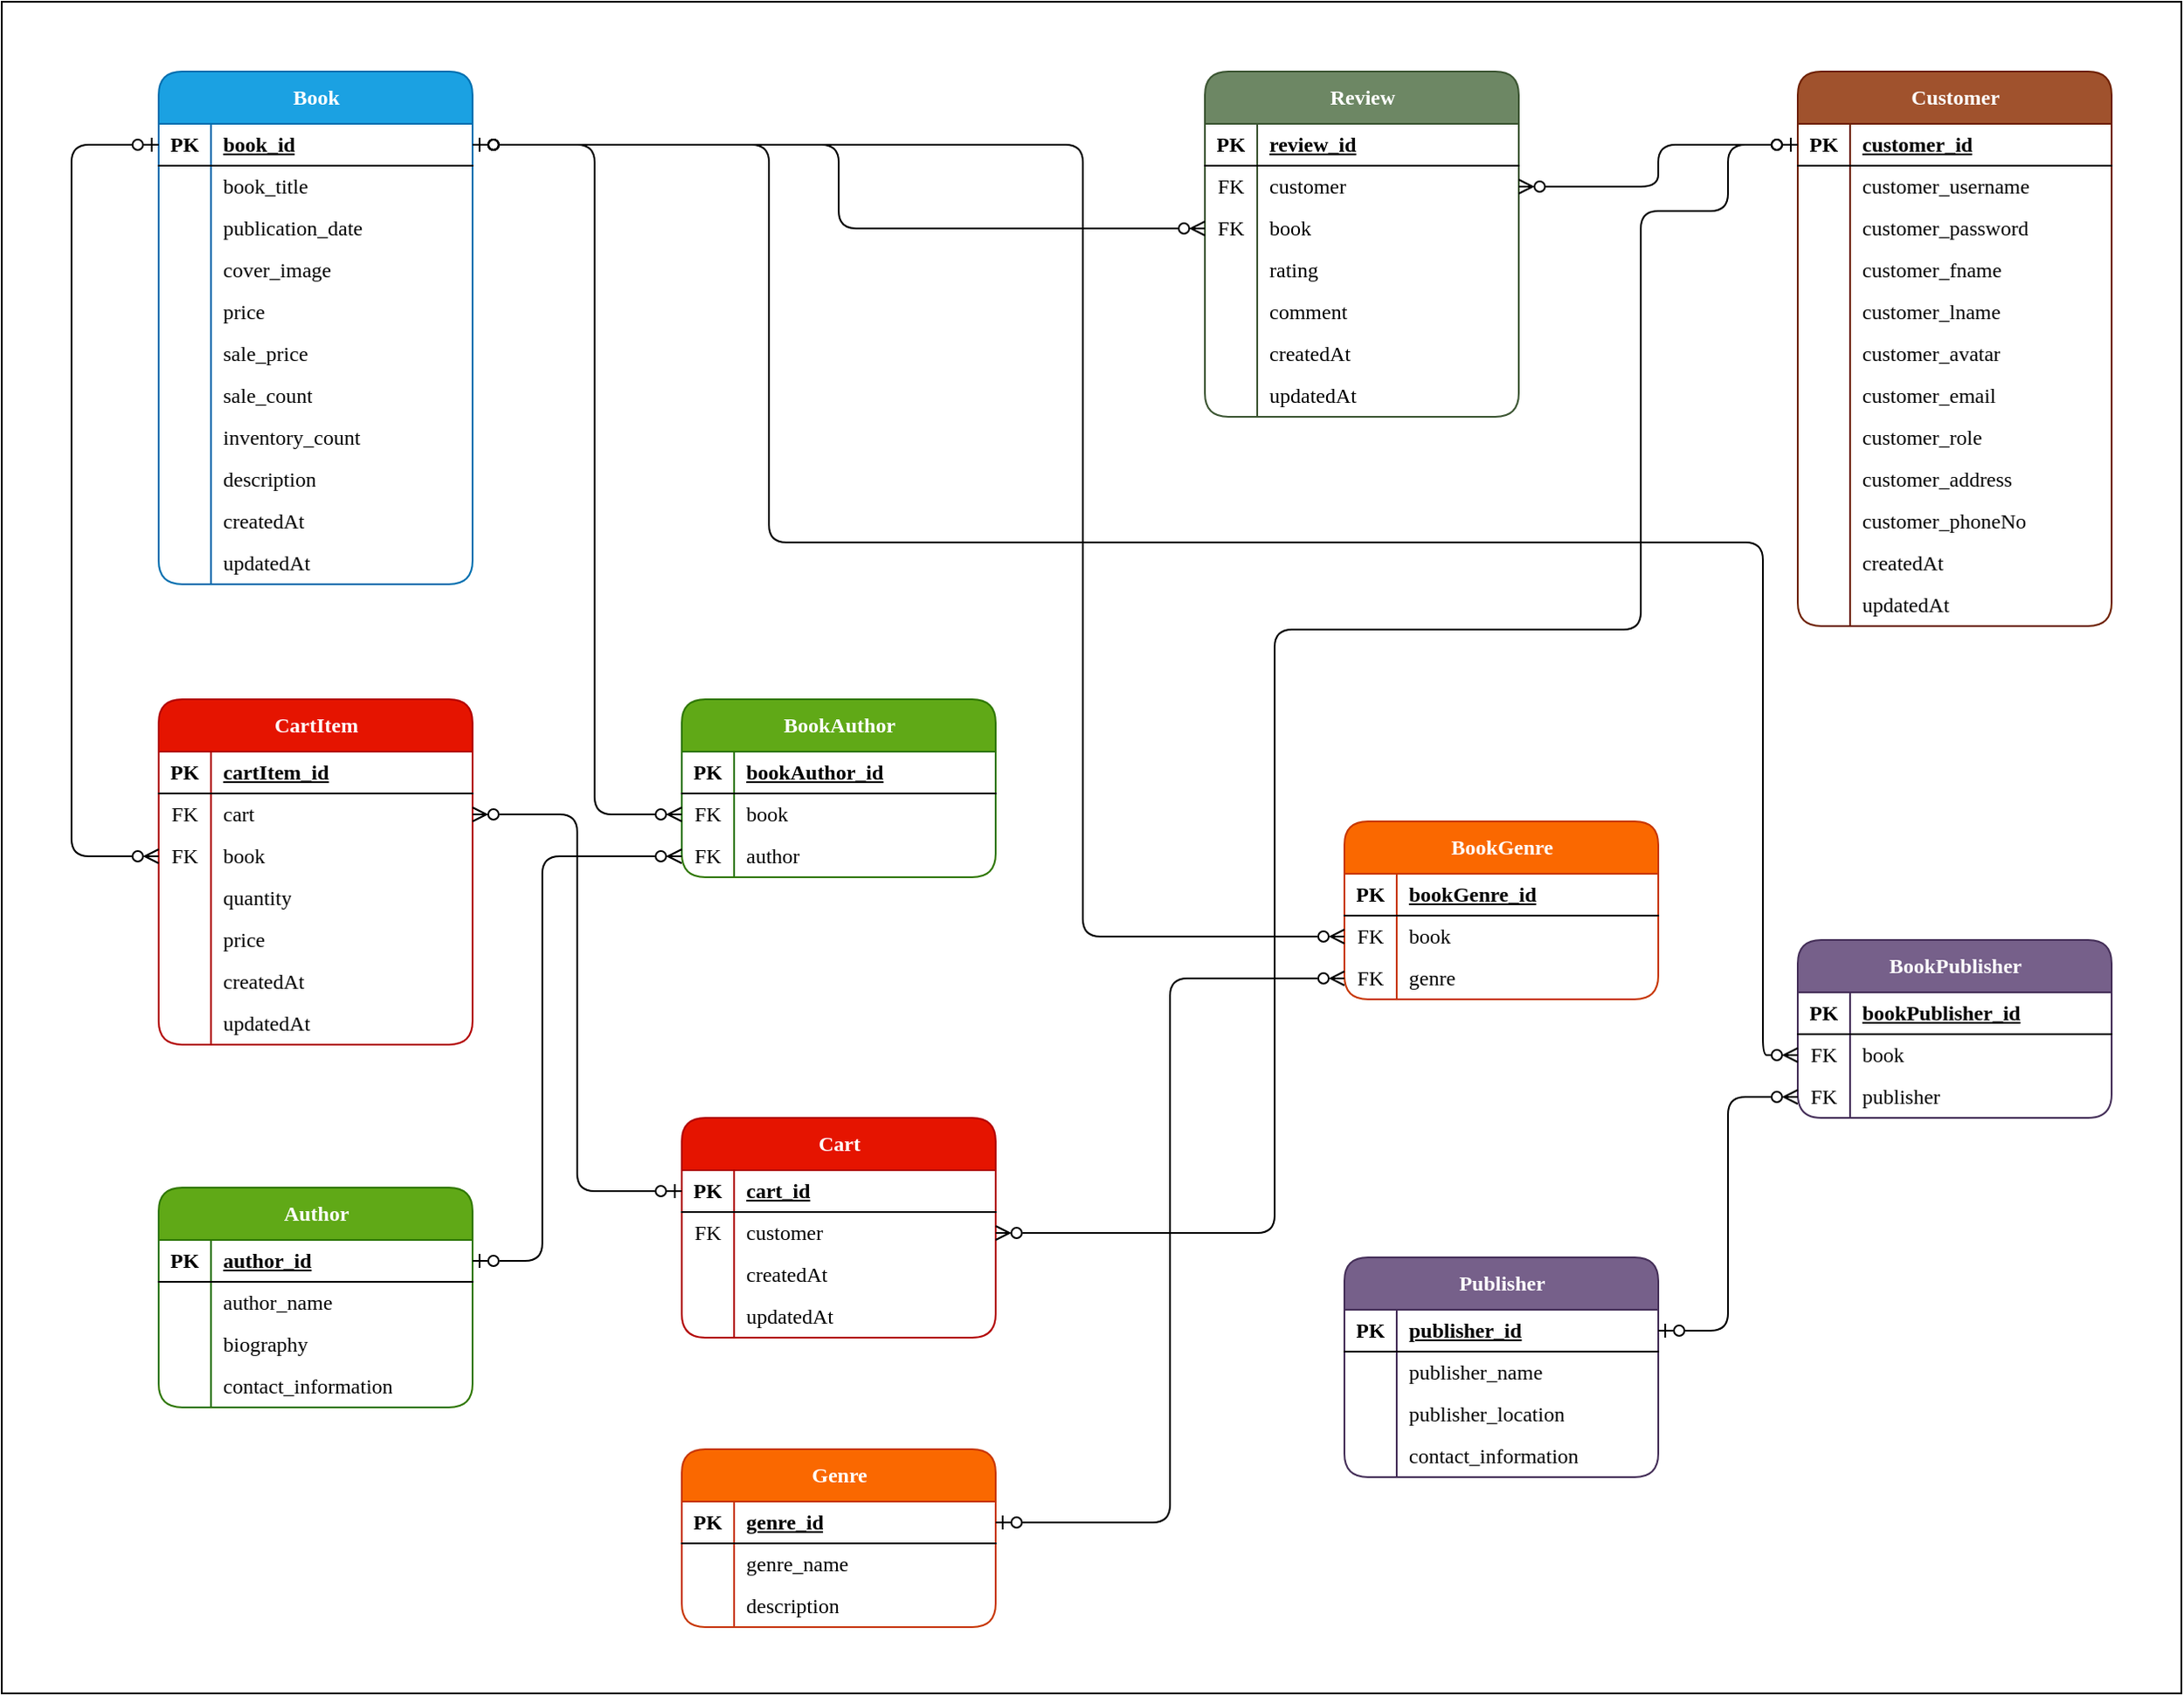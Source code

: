 <mxfile version="21.2.8" type="device">
  <diagram id="R2lEEEUBdFMjLlhIrx00" name="Page-1">
    <mxGraphModel dx="2727" dy="1320" grid="1" gridSize="10" guides="1" tooltips="1" connect="1" arrows="1" fold="1" page="1" pageScale="1" pageWidth="850" pageHeight="1100" math="0" shadow="0" extFonts="Permanent Marker^https://fonts.googleapis.com/css?family=Permanent+Marker">
      <root>
        <mxCell id="0" />
        <mxCell id="1" parent="0" />
        <mxCell id="3YHg8z78PVgZKNE_3KNB-310" value="" style="rounded=0;whiteSpace=wrap;html=1;movable=0;resizable=0;rotatable=0;deletable=0;editable=0;locked=1;connectable=0;" vertex="1" parent="1">
          <mxGeometry x="-10" y="960" width="1250" height="970" as="geometry" />
        </mxCell>
        <mxCell id="3YHg8z78PVgZKNE_3KNB-1" value="Book" style="shape=table;startSize=30;container=1;collapsible=1;childLayout=tableLayout;fixedRows=1;rowLines=0;fontStyle=1;align=center;resizeLast=1;html=1;rounded=1;fillColor=#1ba1e2;fontColor=#ffffff;strokeColor=#006EAF;fontFamily=Tahoma;spacing=1;spacingTop=0;spacingRight=0;" vertex="1" parent="1">
          <mxGeometry x="80" y="1000" width="180" height="294" as="geometry" />
        </mxCell>
        <mxCell id="3YHg8z78PVgZKNE_3KNB-2" value="" style="shape=tableRow;horizontal=0;startSize=0;swimlaneHead=0;swimlaneBody=0;fillColor=none;collapsible=0;dropTarget=0;points=[[0,0.5],[1,0.5]];portConstraint=eastwest;top=0;left=0;right=0;bottom=1;fontFamily=Tahoma;spacing=1;spacingTop=0;spacingRight=0;" vertex="1" parent="3YHg8z78PVgZKNE_3KNB-1">
          <mxGeometry y="30" width="180" height="24" as="geometry" />
        </mxCell>
        <mxCell id="3YHg8z78PVgZKNE_3KNB-3" value="PK" style="shape=partialRectangle;connectable=0;fillColor=none;top=0;left=0;bottom=0;right=0;fontStyle=1;overflow=hidden;html=1;fontFamily=Tahoma;spacing=1;spacingTop=0;spacingRight=0;" vertex="1" parent="3YHg8z78PVgZKNE_3KNB-2">
          <mxGeometry width="30" height="24" as="geometry">
            <mxRectangle width="30" height="24" as="alternateBounds" />
          </mxGeometry>
        </mxCell>
        <mxCell id="3YHg8z78PVgZKNE_3KNB-4" value="book_id" style="shape=partialRectangle;connectable=0;fillColor=none;top=0;left=0;bottom=0;right=0;align=left;spacingLeft=6;fontStyle=5;overflow=hidden;html=1;fontFamily=Tahoma;spacing=1;spacingTop=0;spacingRight=0;" vertex="1" parent="3YHg8z78PVgZKNE_3KNB-2">
          <mxGeometry x="30" width="150" height="24" as="geometry">
            <mxRectangle width="150" height="24" as="alternateBounds" />
          </mxGeometry>
        </mxCell>
        <mxCell id="3YHg8z78PVgZKNE_3KNB-5" value="" style="shape=tableRow;horizontal=0;startSize=0;swimlaneHead=0;swimlaneBody=0;fillColor=none;collapsible=0;dropTarget=0;points=[[0,0.5],[1,0.5]];portConstraint=eastwest;top=0;left=0;right=0;bottom=0;fontFamily=Tahoma;spacing=1;spacingTop=0;spacingRight=0;" vertex="1" parent="3YHg8z78PVgZKNE_3KNB-1">
          <mxGeometry y="54" width="180" height="24" as="geometry" />
        </mxCell>
        <mxCell id="3YHg8z78PVgZKNE_3KNB-6" value="" style="shape=partialRectangle;connectable=0;fillColor=none;top=0;left=0;bottom=0;right=0;editable=1;overflow=hidden;html=1;fontFamily=Tahoma;spacing=1;spacingTop=0;spacingRight=0;" vertex="1" parent="3YHg8z78PVgZKNE_3KNB-5">
          <mxGeometry width="30" height="24" as="geometry">
            <mxRectangle width="30" height="24" as="alternateBounds" />
          </mxGeometry>
        </mxCell>
        <mxCell id="3YHg8z78PVgZKNE_3KNB-7" value="book_title" style="shape=partialRectangle;connectable=0;fillColor=none;top=0;left=0;bottom=0;right=0;align=left;spacingLeft=6;overflow=hidden;html=1;fontFamily=Tahoma;spacing=1;spacingTop=0;spacingRight=0;" vertex="1" parent="3YHg8z78PVgZKNE_3KNB-5">
          <mxGeometry x="30" width="150" height="24" as="geometry">
            <mxRectangle width="150" height="24" as="alternateBounds" />
          </mxGeometry>
        </mxCell>
        <mxCell id="3YHg8z78PVgZKNE_3KNB-8" value="" style="shape=tableRow;horizontal=0;startSize=0;swimlaneHead=0;swimlaneBody=0;fillColor=none;collapsible=0;dropTarget=0;points=[[0,0.5],[1,0.5]];portConstraint=eastwest;top=0;left=0;right=0;bottom=0;fontFamily=Tahoma;spacing=1;spacingTop=0;spacingRight=0;" vertex="1" parent="3YHg8z78PVgZKNE_3KNB-1">
          <mxGeometry y="78" width="180" height="24" as="geometry" />
        </mxCell>
        <mxCell id="3YHg8z78PVgZKNE_3KNB-9" value="" style="shape=partialRectangle;connectable=0;fillColor=none;top=0;left=0;bottom=0;right=0;editable=1;overflow=hidden;html=1;fontFamily=Tahoma;spacing=1;spacingTop=0;spacingRight=0;" vertex="1" parent="3YHg8z78PVgZKNE_3KNB-8">
          <mxGeometry width="30" height="24" as="geometry">
            <mxRectangle width="30" height="24" as="alternateBounds" />
          </mxGeometry>
        </mxCell>
        <mxCell id="3YHg8z78PVgZKNE_3KNB-10" value="publication_date" style="shape=partialRectangle;connectable=0;fillColor=none;top=0;left=0;bottom=0;right=0;align=left;spacingLeft=6;overflow=hidden;html=1;fontFamily=Tahoma;spacing=1;spacingTop=0;spacingRight=0;" vertex="1" parent="3YHg8z78PVgZKNE_3KNB-8">
          <mxGeometry x="30" width="150" height="24" as="geometry">
            <mxRectangle width="150" height="24" as="alternateBounds" />
          </mxGeometry>
        </mxCell>
        <mxCell id="3YHg8z78PVgZKNE_3KNB-11" value="" style="shape=tableRow;horizontal=0;startSize=0;swimlaneHead=0;swimlaneBody=0;fillColor=none;collapsible=0;dropTarget=0;points=[[0,0.5],[1,0.5]];portConstraint=eastwest;top=0;left=0;right=0;bottom=0;fontFamily=Tahoma;spacing=1;spacingTop=0;spacingRight=0;" vertex="1" parent="3YHg8z78PVgZKNE_3KNB-1">
          <mxGeometry y="102" width="180" height="24" as="geometry" />
        </mxCell>
        <mxCell id="3YHg8z78PVgZKNE_3KNB-12" value="" style="shape=partialRectangle;connectable=0;fillColor=none;top=0;left=0;bottom=0;right=0;editable=1;overflow=hidden;html=1;fontFamily=Tahoma;spacing=1;spacingTop=0;spacingRight=0;" vertex="1" parent="3YHg8z78PVgZKNE_3KNB-11">
          <mxGeometry width="30" height="24" as="geometry">
            <mxRectangle width="30" height="24" as="alternateBounds" />
          </mxGeometry>
        </mxCell>
        <mxCell id="3YHg8z78PVgZKNE_3KNB-13" value="cover_image" style="shape=partialRectangle;connectable=0;fillColor=none;top=0;left=0;bottom=0;right=0;align=left;spacingLeft=6;overflow=hidden;html=1;fontFamily=Tahoma;spacing=1;spacingTop=0;spacingRight=0;" vertex="1" parent="3YHg8z78PVgZKNE_3KNB-11">
          <mxGeometry x="30" width="150" height="24" as="geometry">
            <mxRectangle width="150" height="24" as="alternateBounds" />
          </mxGeometry>
        </mxCell>
        <mxCell id="3YHg8z78PVgZKNE_3KNB-19" value="" style="shape=tableRow;horizontal=0;startSize=0;swimlaneHead=0;swimlaneBody=0;fillColor=none;collapsible=0;dropTarget=0;points=[[0,0.5],[1,0.5]];portConstraint=eastwest;top=0;left=0;right=0;bottom=0;fontFamily=Tahoma;spacing=1;spacingTop=0;spacingRight=0;" vertex="1" parent="3YHg8z78PVgZKNE_3KNB-1">
          <mxGeometry y="126" width="180" height="24" as="geometry" />
        </mxCell>
        <mxCell id="3YHg8z78PVgZKNE_3KNB-20" value="" style="shape=partialRectangle;connectable=0;fillColor=none;top=0;left=0;bottom=0;right=0;editable=1;overflow=hidden;html=1;fontFamily=Tahoma;spacing=1;spacingTop=0;spacingRight=0;" vertex="1" parent="3YHg8z78PVgZKNE_3KNB-19">
          <mxGeometry width="30" height="24" as="geometry">
            <mxRectangle width="30" height="24" as="alternateBounds" />
          </mxGeometry>
        </mxCell>
        <mxCell id="3YHg8z78PVgZKNE_3KNB-21" value="price" style="shape=partialRectangle;connectable=0;fillColor=none;top=0;left=0;bottom=0;right=0;align=left;spacingLeft=6;overflow=hidden;html=1;fontFamily=Tahoma;spacing=1;spacingTop=0;spacingRight=0;" vertex="1" parent="3YHg8z78PVgZKNE_3KNB-19">
          <mxGeometry x="30" width="150" height="24" as="geometry">
            <mxRectangle width="150" height="24" as="alternateBounds" />
          </mxGeometry>
        </mxCell>
        <mxCell id="3YHg8z78PVgZKNE_3KNB-22" value="" style="shape=tableRow;horizontal=0;startSize=0;swimlaneHead=0;swimlaneBody=0;fillColor=none;collapsible=0;dropTarget=0;points=[[0,0.5],[1,0.5]];portConstraint=eastwest;top=0;left=0;right=0;bottom=0;fontFamily=Tahoma;spacing=1;spacingTop=0;spacingRight=0;" vertex="1" parent="3YHg8z78PVgZKNE_3KNB-1">
          <mxGeometry y="150" width="180" height="24" as="geometry" />
        </mxCell>
        <mxCell id="3YHg8z78PVgZKNE_3KNB-23" value="" style="shape=partialRectangle;connectable=0;fillColor=none;top=0;left=0;bottom=0;right=0;editable=1;overflow=hidden;html=1;fontFamily=Tahoma;spacing=1;spacingTop=0;spacingRight=0;" vertex="1" parent="3YHg8z78PVgZKNE_3KNB-22">
          <mxGeometry width="30" height="24" as="geometry">
            <mxRectangle width="30" height="24" as="alternateBounds" />
          </mxGeometry>
        </mxCell>
        <mxCell id="3YHg8z78PVgZKNE_3KNB-24" value="sale_price" style="shape=partialRectangle;connectable=0;fillColor=none;top=0;left=0;bottom=0;right=0;align=left;spacingLeft=6;overflow=hidden;html=1;fontFamily=Tahoma;spacing=1;spacingTop=0;spacingRight=0;" vertex="1" parent="3YHg8z78PVgZKNE_3KNB-22">
          <mxGeometry x="30" width="150" height="24" as="geometry">
            <mxRectangle width="150" height="24" as="alternateBounds" />
          </mxGeometry>
        </mxCell>
        <mxCell id="3YHg8z78PVgZKNE_3KNB-25" value="" style="shape=tableRow;horizontal=0;startSize=0;swimlaneHead=0;swimlaneBody=0;fillColor=none;collapsible=0;dropTarget=0;points=[[0,0.5],[1,0.5]];portConstraint=eastwest;top=0;left=0;right=0;bottom=0;fontFamily=Tahoma;spacing=1;spacingTop=0;spacingRight=0;" vertex="1" parent="3YHg8z78PVgZKNE_3KNB-1">
          <mxGeometry y="174" width="180" height="24" as="geometry" />
        </mxCell>
        <mxCell id="3YHg8z78PVgZKNE_3KNB-26" value="" style="shape=partialRectangle;connectable=0;fillColor=none;top=0;left=0;bottom=0;right=0;editable=1;overflow=hidden;html=1;fontFamily=Tahoma;spacing=1;spacingTop=0;spacingRight=0;" vertex="1" parent="3YHg8z78PVgZKNE_3KNB-25">
          <mxGeometry width="30" height="24" as="geometry">
            <mxRectangle width="30" height="24" as="alternateBounds" />
          </mxGeometry>
        </mxCell>
        <mxCell id="3YHg8z78PVgZKNE_3KNB-27" value="sale_count" style="shape=partialRectangle;connectable=0;fillColor=none;top=0;left=0;bottom=0;right=0;align=left;spacingLeft=6;overflow=hidden;html=1;fontFamily=Tahoma;spacing=1;spacingTop=0;spacingRight=0;" vertex="1" parent="3YHg8z78PVgZKNE_3KNB-25">
          <mxGeometry x="30" width="150" height="24" as="geometry">
            <mxRectangle width="150" height="24" as="alternateBounds" />
          </mxGeometry>
        </mxCell>
        <mxCell id="3YHg8z78PVgZKNE_3KNB-28" value="" style="shape=tableRow;horizontal=0;startSize=0;swimlaneHead=0;swimlaneBody=0;fillColor=none;collapsible=0;dropTarget=0;points=[[0,0.5],[1,0.5]];portConstraint=eastwest;top=0;left=0;right=0;bottom=0;fontFamily=Tahoma;spacing=1;spacingTop=0;spacingRight=0;" vertex="1" parent="3YHg8z78PVgZKNE_3KNB-1">
          <mxGeometry y="198" width="180" height="24" as="geometry" />
        </mxCell>
        <mxCell id="3YHg8z78PVgZKNE_3KNB-29" value="" style="shape=partialRectangle;connectable=0;fillColor=none;top=0;left=0;bottom=0;right=0;editable=1;overflow=hidden;html=1;fontFamily=Tahoma;spacing=1;spacingTop=0;spacingRight=0;" vertex="1" parent="3YHg8z78PVgZKNE_3KNB-28">
          <mxGeometry width="30" height="24" as="geometry">
            <mxRectangle width="30" height="24" as="alternateBounds" />
          </mxGeometry>
        </mxCell>
        <mxCell id="3YHg8z78PVgZKNE_3KNB-30" value="inventory_count" style="shape=partialRectangle;connectable=0;fillColor=none;top=0;left=0;bottom=0;right=0;align=left;spacingLeft=6;overflow=hidden;html=1;fontFamily=Tahoma;spacing=1;spacingTop=0;spacingRight=0;" vertex="1" parent="3YHg8z78PVgZKNE_3KNB-28">
          <mxGeometry x="30" width="150" height="24" as="geometry">
            <mxRectangle width="150" height="24" as="alternateBounds" />
          </mxGeometry>
        </mxCell>
        <mxCell id="3YHg8z78PVgZKNE_3KNB-31" value="" style="shape=tableRow;horizontal=0;startSize=0;swimlaneHead=0;swimlaneBody=0;fillColor=none;collapsible=0;dropTarget=0;points=[[0,0.5],[1,0.5]];portConstraint=eastwest;top=0;left=0;right=0;bottom=0;fontFamily=Tahoma;spacing=1;spacingTop=0;spacingRight=0;" vertex="1" parent="3YHg8z78PVgZKNE_3KNB-1">
          <mxGeometry y="222" width="180" height="24" as="geometry" />
        </mxCell>
        <mxCell id="3YHg8z78PVgZKNE_3KNB-32" value="" style="shape=partialRectangle;connectable=0;fillColor=none;top=0;left=0;bottom=0;right=0;editable=1;overflow=hidden;html=1;fontFamily=Tahoma;spacing=1;spacingTop=0;spacingRight=0;" vertex="1" parent="3YHg8z78PVgZKNE_3KNB-31">
          <mxGeometry width="30" height="24" as="geometry">
            <mxRectangle width="30" height="24" as="alternateBounds" />
          </mxGeometry>
        </mxCell>
        <mxCell id="3YHg8z78PVgZKNE_3KNB-33" value="description" style="shape=partialRectangle;connectable=0;fillColor=none;top=0;left=0;bottom=0;right=0;align=left;spacingLeft=6;overflow=hidden;html=1;fontFamily=Tahoma;spacing=1;spacingTop=0;spacingRight=0;" vertex="1" parent="3YHg8z78PVgZKNE_3KNB-31">
          <mxGeometry x="30" width="150" height="24" as="geometry">
            <mxRectangle width="150" height="24" as="alternateBounds" />
          </mxGeometry>
        </mxCell>
        <mxCell id="3YHg8z78PVgZKNE_3KNB-34" value="" style="shape=tableRow;horizontal=0;startSize=0;swimlaneHead=0;swimlaneBody=0;fillColor=none;collapsible=0;dropTarget=0;points=[[0,0.5],[1,0.5]];portConstraint=eastwest;top=0;left=0;right=0;bottom=0;fontFamily=Tahoma;spacing=1;spacingTop=0;spacingRight=0;" vertex="1" parent="3YHg8z78PVgZKNE_3KNB-1">
          <mxGeometry y="246" width="180" height="24" as="geometry" />
        </mxCell>
        <mxCell id="3YHg8z78PVgZKNE_3KNB-35" value="" style="shape=partialRectangle;connectable=0;fillColor=none;top=0;left=0;bottom=0;right=0;editable=1;overflow=hidden;html=1;fontFamily=Tahoma;spacing=1;spacingTop=0;spacingRight=0;" vertex="1" parent="3YHg8z78PVgZKNE_3KNB-34">
          <mxGeometry width="30" height="24" as="geometry">
            <mxRectangle width="30" height="24" as="alternateBounds" />
          </mxGeometry>
        </mxCell>
        <mxCell id="3YHg8z78PVgZKNE_3KNB-36" value="createdAt" style="shape=partialRectangle;connectable=0;fillColor=none;top=0;left=0;bottom=0;right=0;align=left;spacingLeft=6;overflow=hidden;html=1;fontFamily=Tahoma;spacing=1;spacingTop=0;spacingRight=0;" vertex="1" parent="3YHg8z78PVgZKNE_3KNB-34">
          <mxGeometry x="30" width="150" height="24" as="geometry">
            <mxRectangle width="150" height="24" as="alternateBounds" />
          </mxGeometry>
        </mxCell>
        <mxCell id="3YHg8z78PVgZKNE_3KNB-37" value="" style="shape=tableRow;horizontal=0;startSize=0;swimlaneHead=0;swimlaneBody=0;fillColor=none;collapsible=0;dropTarget=0;points=[[0,0.5],[1,0.5]];portConstraint=eastwest;top=0;left=0;right=0;bottom=0;fontFamily=Tahoma;spacing=1;spacingTop=0;spacingRight=0;" vertex="1" parent="3YHg8z78PVgZKNE_3KNB-1">
          <mxGeometry y="270" width="180" height="24" as="geometry" />
        </mxCell>
        <mxCell id="3YHg8z78PVgZKNE_3KNB-38" value="" style="shape=partialRectangle;connectable=0;fillColor=none;top=0;left=0;bottom=0;right=0;editable=1;overflow=hidden;html=1;fontFamily=Tahoma;spacing=1;spacingTop=0;spacingRight=0;" vertex="1" parent="3YHg8z78PVgZKNE_3KNB-37">
          <mxGeometry width="30" height="24" as="geometry">
            <mxRectangle width="30" height="24" as="alternateBounds" />
          </mxGeometry>
        </mxCell>
        <mxCell id="3YHg8z78PVgZKNE_3KNB-39" value="updatedAt" style="shape=partialRectangle;connectable=0;fillColor=none;top=0;left=0;bottom=0;right=0;align=left;spacingLeft=6;overflow=hidden;html=1;fontFamily=Tahoma;spacing=1;spacingTop=0;spacingRight=0;" vertex="1" parent="3YHg8z78PVgZKNE_3KNB-37">
          <mxGeometry x="30" width="150" height="24" as="geometry">
            <mxRectangle width="150" height="24" as="alternateBounds" />
          </mxGeometry>
        </mxCell>
        <mxCell id="3YHg8z78PVgZKNE_3KNB-40" value="Author" style="shape=table;startSize=30;container=1;collapsible=1;childLayout=tableLayout;fixedRows=1;rowLines=0;fontStyle=1;align=center;resizeLast=1;html=1;rounded=1;fillColor=#60a917;fontColor=#ffffff;strokeColor=#2D7600;fontFamily=Tahoma;spacing=1;spacingTop=0;spacingRight=0;" vertex="1" parent="1">
          <mxGeometry x="80" y="1640" width="180" height="126" as="geometry" />
        </mxCell>
        <mxCell id="3YHg8z78PVgZKNE_3KNB-41" value="" style="shape=tableRow;horizontal=0;startSize=0;swimlaneHead=0;swimlaneBody=0;fillColor=none;collapsible=0;dropTarget=0;points=[[0,0.5],[1,0.5]];portConstraint=eastwest;top=0;left=0;right=0;bottom=1;fontFamily=Tahoma;spacing=1;spacingTop=0;spacingRight=0;" vertex="1" parent="3YHg8z78PVgZKNE_3KNB-40">
          <mxGeometry y="30" width="180" height="24" as="geometry" />
        </mxCell>
        <mxCell id="3YHg8z78PVgZKNE_3KNB-42" value="PK" style="shape=partialRectangle;connectable=0;fillColor=none;top=0;left=0;bottom=0;right=0;fontStyle=1;overflow=hidden;html=1;fontFamily=Tahoma;spacing=1;spacingTop=0;spacingRight=0;" vertex="1" parent="3YHg8z78PVgZKNE_3KNB-41">
          <mxGeometry width="30" height="24" as="geometry">
            <mxRectangle width="30" height="24" as="alternateBounds" />
          </mxGeometry>
        </mxCell>
        <mxCell id="3YHg8z78PVgZKNE_3KNB-43" value="author_id" style="shape=partialRectangle;connectable=0;fillColor=none;top=0;left=0;bottom=0;right=0;align=left;spacingLeft=6;fontStyle=5;overflow=hidden;html=1;fontFamily=Tahoma;spacing=1;spacingTop=0;spacingRight=0;" vertex="1" parent="3YHg8z78PVgZKNE_3KNB-41">
          <mxGeometry x="30" width="150" height="24" as="geometry">
            <mxRectangle width="150" height="24" as="alternateBounds" />
          </mxGeometry>
        </mxCell>
        <mxCell id="3YHg8z78PVgZKNE_3KNB-44" value="" style="shape=tableRow;horizontal=0;startSize=0;swimlaneHead=0;swimlaneBody=0;fillColor=none;collapsible=0;dropTarget=0;points=[[0,0.5],[1,0.5]];portConstraint=eastwest;top=0;left=0;right=0;bottom=0;fontFamily=Tahoma;spacing=1;spacingTop=0;spacingRight=0;" vertex="1" parent="3YHg8z78PVgZKNE_3KNB-40">
          <mxGeometry y="54" width="180" height="24" as="geometry" />
        </mxCell>
        <mxCell id="3YHg8z78PVgZKNE_3KNB-45" value="" style="shape=partialRectangle;connectable=0;fillColor=none;top=0;left=0;bottom=0;right=0;editable=1;overflow=hidden;html=1;fontFamily=Tahoma;spacing=1;spacingTop=0;spacingRight=0;" vertex="1" parent="3YHg8z78PVgZKNE_3KNB-44">
          <mxGeometry width="30" height="24" as="geometry">
            <mxRectangle width="30" height="24" as="alternateBounds" />
          </mxGeometry>
        </mxCell>
        <mxCell id="3YHg8z78PVgZKNE_3KNB-46" value="author_name" style="shape=partialRectangle;connectable=0;fillColor=none;top=0;left=0;bottom=0;right=0;align=left;spacingLeft=6;overflow=hidden;html=1;fontFamily=Tahoma;spacing=1;spacingTop=0;spacingRight=0;" vertex="1" parent="3YHg8z78PVgZKNE_3KNB-44">
          <mxGeometry x="30" width="150" height="24" as="geometry">
            <mxRectangle width="150" height="24" as="alternateBounds" />
          </mxGeometry>
        </mxCell>
        <mxCell id="3YHg8z78PVgZKNE_3KNB-47" value="" style="shape=tableRow;horizontal=0;startSize=0;swimlaneHead=0;swimlaneBody=0;fillColor=none;collapsible=0;dropTarget=0;points=[[0,0.5],[1,0.5]];portConstraint=eastwest;top=0;left=0;right=0;bottom=0;fontFamily=Tahoma;spacing=1;spacingTop=0;spacingRight=0;" vertex="1" parent="3YHg8z78PVgZKNE_3KNB-40">
          <mxGeometry y="78" width="180" height="24" as="geometry" />
        </mxCell>
        <mxCell id="3YHg8z78PVgZKNE_3KNB-48" value="" style="shape=partialRectangle;connectable=0;fillColor=none;top=0;left=0;bottom=0;right=0;editable=1;overflow=hidden;html=1;fontFamily=Tahoma;spacing=1;spacingTop=0;spacingRight=0;" vertex="1" parent="3YHg8z78PVgZKNE_3KNB-47">
          <mxGeometry width="30" height="24" as="geometry">
            <mxRectangle width="30" height="24" as="alternateBounds" />
          </mxGeometry>
        </mxCell>
        <mxCell id="3YHg8z78PVgZKNE_3KNB-49" value="biography" style="shape=partialRectangle;connectable=0;fillColor=none;top=0;left=0;bottom=0;right=0;align=left;spacingLeft=6;overflow=hidden;html=1;fontFamily=Tahoma;spacing=1;spacingTop=0;spacingRight=0;" vertex="1" parent="3YHg8z78PVgZKNE_3KNB-47">
          <mxGeometry x="30" width="150" height="24" as="geometry">
            <mxRectangle width="150" height="24" as="alternateBounds" />
          </mxGeometry>
        </mxCell>
        <mxCell id="3YHg8z78PVgZKNE_3KNB-50" value="" style="shape=tableRow;horizontal=0;startSize=0;swimlaneHead=0;swimlaneBody=0;fillColor=none;collapsible=0;dropTarget=0;points=[[0,0.5],[1,0.5]];portConstraint=eastwest;top=0;left=0;right=0;bottom=0;fontFamily=Tahoma;spacing=1;spacingTop=0;spacingRight=0;" vertex="1" parent="3YHg8z78PVgZKNE_3KNB-40">
          <mxGeometry y="102" width="180" height="24" as="geometry" />
        </mxCell>
        <mxCell id="3YHg8z78PVgZKNE_3KNB-51" value="" style="shape=partialRectangle;connectable=0;fillColor=none;top=0;left=0;bottom=0;right=0;editable=1;overflow=hidden;html=1;fontFamily=Tahoma;spacing=1;spacingTop=0;spacingRight=0;" vertex="1" parent="3YHg8z78PVgZKNE_3KNB-50">
          <mxGeometry width="30" height="24" as="geometry">
            <mxRectangle width="30" height="24" as="alternateBounds" />
          </mxGeometry>
        </mxCell>
        <mxCell id="3YHg8z78PVgZKNE_3KNB-52" value="contact_information" style="shape=partialRectangle;connectable=0;fillColor=none;top=0;left=0;bottom=0;right=0;align=left;spacingLeft=6;overflow=hidden;html=1;fontFamily=Tahoma;spacing=1;spacingTop=0;spacingRight=0;" vertex="1" parent="3YHg8z78PVgZKNE_3KNB-50">
          <mxGeometry x="30" width="150" height="24" as="geometry">
            <mxRectangle width="150" height="24" as="alternateBounds" />
          </mxGeometry>
        </mxCell>
        <mxCell id="3YHg8z78PVgZKNE_3KNB-74" value="BookAuthor" style="shape=table;startSize=30;container=1;collapsible=1;childLayout=tableLayout;fixedRows=1;rowLines=0;fontStyle=1;align=center;resizeLast=1;html=1;rounded=1;fillColor=#60a917;fontColor=#ffffff;strokeColor=#2D7600;fontFamily=Tahoma;spacing=1;spacingTop=0;spacingRight=0;" vertex="1" parent="1">
          <mxGeometry x="380" y="1360" width="180" height="102" as="geometry" />
        </mxCell>
        <mxCell id="3YHg8z78PVgZKNE_3KNB-75" value="" style="shape=tableRow;horizontal=0;startSize=0;swimlaneHead=0;swimlaneBody=0;fillColor=none;collapsible=0;dropTarget=0;points=[[0,0.5],[1,0.5]];portConstraint=eastwest;top=0;left=0;right=0;bottom=1;fontFamily=Tahoma;spacing=1;spacingTop=0;spacingRight=0;" vertex="1" parent="3YHg8z78PVgZKNE_3KNB-74">
          <mxGeometry y="30" width="180" height="24" as="geometry" />
        </mxCell>
        <mxCell id="3YHg8z78PVgZKNE_3KNB-76" value="PK" style="shape=partialRectangle;connectable=0;fillColor=none;top=0;left=0;bottom=0;right=0;fontStyle=1;overflow=hidden;html=1;fontFamily=Tahoma;spacing=1;spacingTop=0;spacingRight=0;" vertex="1" parent="3YHg8z78PVgZKNE_3KNB-75">
          <mxGeometry width="30" height="24" as="geometry">
            <mxRectangle width="30" height="24" as="alternateBounds" />
          </mxGeometry>
        </mxCell>
        <mxCell id="3YHg8z78PVgZKNE_3KNB-77" value="bookAuthor_id" style="shape=partialRectangle;connectable=0;fillColor=none;top=0;left=0;bottom=0;right=0;align=left;spacingLeft=6;fontStyle=5;overflow=hidden;html=1;fontFamily=Tahoma;spacing=1;spacingTop=0;spacingRight=0;" vertex="1" parent="3YHg8z78PVgZKNE_3KNB-75">
          <mxGeometry x="30" width="150" height="24" as="geometry">
            <mxRectangle width="150" height="24" as="alternateBounds" />
          </mxGeometry>
        </mxCell>
        <mxCell id="3YHg8z78PVgZKNE_3KNB-78" value="" style="shape=tableRow;horizontal=0;startSize=0;swimlaneHead=0;swimlaneBody=0;fillColor=none;collapsible=0;dropTarget=0;points=[[0,0.5],[1,0.5]];portConstraint=eastwest;top=0;left=0;right=0;bottom=0;fontFamily=Tahoma;spacing=1;spacingTop=0;spacingRight=0;" vertex="1" parent="3YHg8z78PVgZKNE_3KNB-74">
          <mxGeometry y="54" width="180" height="24" as="geometry" />
        </mxCell>
        <mxCell id="3YHg8z78PVgZKNE_3KNB-79" value="FK" style="shape=partialRectangle;connectable=0;fillColor=none;top=0;left=0;bottom=0;right=0;editable=1;overflow=hidden;html=1;fontFamily=Tahoma;spacing=1;spacingTop=0;spacingRight=0;" vertex="1" parent="3YHg8z78PVgZKNE_3KNB-78">
          <mxGeometry width="30" height="24" as="geometry">
            <mxRectangle width="30" height="24" as="alternateBounds" />
          </mxGeometry>
        </mxCell>
        <mxCell id="3YHg8z78PVgZKNE_3KNB-80" value="book" style="shape=partialRectangle;connectable=0;fillColor=none;top=0;left=0;bottom=0;right=0;align=left;spacingLeft=6;overflow=hidden;html=1;fontFamily=Tahoma;spacing=1;spacingTop=0;spacingRight=0;" vertex="1" parent="3YHg8z78PVgZKNE_3KNB-78">
          <mxGeometry x="30" width="150" height="24" as="geometry">
            <mxRectangle width="150" height="24" as="alternateBounds" />
          </mxGeometry>
        </mxCell>
        <mxCell id="3YHg8z78PVgZKNE_3KNB-81" value="" style="shape=tableRow;horizontal=0;startSize=0;swimlaneHead=0;swimlaneBody=0;fillColor=none;collapsible=0;dropTarget=0;points=[[0,0.5],[1,0.5]];portConstraint=eastwest;top=0;left=0;right=0;bottom=0;fontFamily=Tahoma;spacing=1;spacingTop=0;spacingRight=0;" vertex="1" parent="3YHg8z78PVgZKNE_3KNB-74">
          <mxGeometry y="78" width="180" height="24" as="geometry" />
        </mxCell>
        <mxCell id="3YHg8z78PVgZKNE_3KNB-82" value="FK" style="shape=partialRectangle;connectable=0;fillColor=none;top=0;left=0;bottom=0;right=0;editable=1;overflow=hidden;html=1;fontFamily=Tahoma;spacing=1;spacingTop=0;spacingRight=0;" vertex="1" parent="3YHg8z78PVgZKNE_3KNB-81">
          <mxGeometry width="30" height="24" as="geometry">
            <mxRectangle width="30" height="24" as="alternateBounds" />
          </mxGeometry>
        </mxCell>
        <mxCell id="3YHg8z78PVgZKNE_3KNB-83" value="author" style="shape=partialRectangle;connectable=0;fillColor=none;top=0;left=0;bottom=0;right=0;align=left;spacingLeft=6;overflow=hidden;html=1;fontFamily=Tahoma;spacing=1;spacingTop=0;spacingRight=0;" vertex="1" parent="3YHg8z78PVgZKNE_3KNB-81">
          <mxGeometry x="30" width="150" height="24" as="geometry">
            <mxRectangle width="150" height="24" as="alternateBounds" />
          </mxGeometry>
        </mxCell>
        <mxCell id="3YHg8z78PVgZKNE_3KNB-87" value="Genre" style="shape=table;startSize=30;container=1;collapsible=1;childLayout=tableLayout;fixedRows=1;rowLines=0;fontStyle=1;align=center;resizeLast=1;html=1;rounded=1;fillColor=#fa6800;fontColor=#FFFFFF;strokeColor=#C73500;fontFamily=Tahoma;spacing=1;spacingTop=0;spacingRight=0;" vertex="1" parent="1">
          <mxGeometry x="380" y="1790" width="180" height="102" as="geometry" />
        </mxCell>
        <mxCell id="3YHg8z78PVgZKNE_3KNB-88" value="" style="shape=tableRow;horizontal=0;startSize=0;swimlaneHead=0;swimlaneBody=0;fillColor=none;collapsible=0;dropTarget=0;points=[[0,0.5],[1,0.5]];portConstraint=eastwest;top=0;left=0;right=0;bottom=1;fontFamily=Tahoma;spacing=1;spacingTop=0;spacingRight=0;" vertex="1" parent="3YHg8z78PVgZKNE_3KNB-87">
          <mxGeometry y="30" width="180" height="24" as="geometry" />
        </mxCell>
        <mxCell id="3YHg8z78PVgZKNE_3KNB-89" value="PK" style="shape=partialRectangle;connectable=0;fillColor=none;top=0;left=0;bottom=0;right=0;fontStyle=1;overflow=hidden;html=1;fontFamily=Tahoma;spacing=1;spacingTop=0;spacingRight=0;" vertex="1" parent="3YHg8z78PVgZKNE_3KNB-88">
          <mxGeometry width="30" height="24" as="geometry">
            <mxRectangle width="30" height="24" as="alternateBounds" />
          </mxGeometry>
        </mxCell>
        <mxCell id="3YHg8z78PVgZKNE_3KNB-90" value="genre_id" style="shape=partialRectangle;connectable=0;fillColor=none;top=0;left=0;bottom=0;right=0;align=left;spacingLeft=6;fontStyle=5;overflow=hidden;html=1;fontFamily=Tahoma;spacing=1;spacingTop=0;spacingRight=0;" vertex="1" parent="3YHg8z78PVgZKNE_3KNB-88">
          <mxGeometry x="30" width="150" height="24" as="geometry">
            <mxRectangle width="150" height="24" as="alternateBounds" />
          </mxGeometry>
        </mxCell>
        <mxCell id="3YHg8z78PVgZKNE_3KNB-91" value="" style="shape=tableRow;horizontal=0;startSize=0;swimlaneHead=0;swimlaneBody=0;fillColor=none;collapsible=0;dropTarget=0;points=[[0,0.5],[1,0.5]];portConstraint=eastwest;top=0;left=0;right=0;bottom=0;fontFamily=Tahoma;spacing=1;spacingTop=0;spacingRight=0;" vertex="1" parent="3YHg8z78PVgZKNE_3KNB-87">
          <mxGeometry y="54" width="180" height="24" as="geometry" />
        </mxCell>
        <mxCell id="3YHg8z78PVgZKNE_3KNB-92" value="" style="shape=partialRectangle;connectable=0;fillColor=none;top=0;left=0;bottom=0;right=0;editable=1;overflow=hidden;html=1;fontFamily=Tahoma;spacing=1;spacingTop=0;spacingRight=0;" vertex="1" parent="3YHg8z78PVgZKNE_3KNB-91">
          <mxGeometry width="30" height="24" as="geometry">
            <mxRectangle width="30" height="24" as="alternateBounds" />
          </mxGeometry>
        </mxCell>
        <mxCell id="3YHg8z78PVgZKNE_3KNB-93" value="genre_name" style="shape=partialRectangle;connectable=0;fillColor=none;top=0;left=0;bottom=0;right=0;align=left;spacingLeft=6;overflow=hidden;html=1;fontFamily=Tahoma;spacing=1;spacingTop=0;spacingRight=0;" vertex="1" parent="3YHg8z78PVgZKNE_3KNB-91">
          <mxGeometry x="30" width="150" height="24" as="geometry">
            <mxRectangle width="150" height="24" as="alternateBounds" />
          </mxGeometry>
        </mxCell>
        <mxCell id="3YHg8z78PVgZKNE_3KNB-94" value="" style="shape=tableRow;horizontal=0;startSize=0;swimlaneHead=0;swimlaneBody=0;fillColor=none;collapsible=0;dropTarget=0;points=[[0,0.5],[1,0.5]];portConstraint=eastwest;top=0;left=0;right=0;bottom=0;fontFamily=Tahoma;spacing=1;spacingTop=0;spacingRight=0;" vertex="1" parent="3YHg8z78PVgZKNE_3KNB-87">
          <mxGeometry y="78" width="180" height="24" as="geometry" />
        </mxCell>
        <mxCell id="3YHg8z78PVgZKNE_3KNB-95" value="" style="shape=partialRectangle;connectable=0;fillColor=none;top=0;left=0;bottom=0;right=0;editable=1;overflow=hidden;html=1;fontFamily=Tahoma;spacing=1;spacingTop=0;spacingRight=0;" vertex="1" parent="3YHg8z78PVgZKNE_3KNB-94">
          <mxGeometry width="30" height="24" as="geometry">
            <mxRectangle width="30" height="24" as="alternateBounds" />
          </mxGeometry>
        </mxCell>
        <mxCell id="3YHg8z78PVgZKNE_3KNB-96" value="description" style="shape=partialRectangle;connectable=0;fillColor=none;top=0;left=0;bottom=0;right=0;align=left;spacingLeft=6;overflow=hidden;html=1;fontFamily=Tahoma;spacing=1;spacingTop=0;spacingRight=0;" vertex="1" parent="3YHg8z78PVgZKNE_3KNB-94">
          <mxGeometry x="30" width="150" height="24" as="geometry">
            <mxRectangle width="150" height="24" as="alternateBounds" />
          </mxGeometry>
        </mxCell>
        <mxCell id="3YHg8z78PVgZKNE_3KNB-100" value="BookGenre" style="shape=table;startSize=30;container=1;collapsible=1;childLayout=tableLayout;fixedRows=1;rowLines=0;fontStyle=1;align=center;resizeLast=1;html=1;rounded=1;fillColor=#fa6800;fontColor=#FFFFFF;strokeColor=#C73500;fontFamily=Tahoma;spacing=1;spacingTop=0;spacingRight=0;" vertex="1" parent="1">
          <mxGeometry x="760" y="1430" width="180" height="102" as="geometry" />
        </mxCell>
        <mxCell id="3YHg8z78PVgZKNE_3KNB-101" value="" style="shape=tableRow;horizontal=0;startSize=0;swimlaneHead=0;swimlaneBody=0;fillColor=none;collapsible=0;dropTarget=0;points=[[0,0.5],[1,0.5]];portConstraint=eastwest;top=0;left=0;right=0;bottom=1;fontFamily=Tahoma;spacing=1;spacingTop=0;spacingRight=0;" vertex="1" parent="3YHg8z78PVgZKNE_3KNB-100">
          <mxGeometry y="30" width="180" height="24" as="geometry" />
        </mxCell>
        <mxCell id="3YHg8z78PVgZKNE_3KNB-102" value="PK" style="shape=partialRectangle;connectable=0;fillColor=none;top=0;left=0;bottom=0;right=0;fontStyle=1;overflow=hidden;html=1;fontFamily=Tahoma;spacing=1;spacingTop=0;spacingRight=0;" vertex="1" parent="3YHg8z78PVgZKNE_3KNB-101">
          <mxGeometry width="30" height="24" as="geometry">
            <mxRectangle width="30" height="24" as="alternateBounds" />
          </mxGeometry>
        </mxCell>
        <mxCell id="3YHg8z78PVgZKNE_3KNB-103" value="bookGenre_id" style="shape=partialRectangle;connectable=0;fillColor=none;top=0;left=0;bottom=0;right=0;align=left;spacingLeft=6;fontStyle=5;overflow=hidden;html=1;fontFamily=Tahoma;spacing=1;spacingTop=0;spacingRight=0;" vertex="1" parent="3YHg8z78PVgZKNE_3KNB-101">
          <mxGeometry x="30" width="150" height="24" as="geometry">
            <mxRectangle width="150" height="24" as="alternateBounds" />
          </mxGeometry>
        </mxCell>
        <mxCell id="3YHg8z78PVgZKNE_3KNB-104" value="" style="shape=tableRow;horizontal=0;startSize=0;swimlaneHead=0;swimlaneBody=0;fillColor=none;collapsible=0;dropTarget=0;points=[[0,0.5],[1,0.5]];portConstraint=eastwest;top=0;left=0;right=0;bottom=0;fontFamily=Tahoma;spacing=1;spacingTop=0;spacingRight=0;" vertex="1" parent="3YHg8z78PVgZKNE_3KNB-100">
          <mxGeometry y="54" width="180" height="24" as="geometry" />
        </mxCell>
        <mxCell id="3YHg8z78PVgZKNE_3KNB-105" value="FK" style="shape=partialRectangle;connectable=0;fillColor=none;top=0;left=0;bottom=0;right=0;editable=1;overflow=hidden;html=1;fontFamily=Tahoma;spacing=1;spacingTop=0;spacingRight=0;" vertex="1" parent="3YHg8z78PVgZKNE_3KNB-104">
          <mxGeometry width="30" height="24" as="geometry">
            <mxRectangle width="30" height="24" as="alternateBounds" />
          </mxGeometry>
        </mxCell>
        <mxCell id="3YHg8z78PVgZKNE_3KNB-106" value="book" style="shape=partialRectangle;connectable=0;fillColor=none;top=0;left=0;bottom=0;right=0;align=left;spacingLeft=6;overflow=hidden;html=1;fontFamily=Tahoma;spacing=1;spacingTop=0;spacingRight=0;" vertex="1" parent="3YHg8z78PVgZKNE_3KNB-104">
          <mxGeometry x="30" width="150" height="24" as="geometry">
            <mxRectangle width="150" height="24" as="alternateBounds" />
          </mxGeometry>
        </mxCell>
        <mxCell id="3YHg8z78PVgZKNE_3KNB-107" value="" style="shape=tableRow;horizontal=0;startSize=0;swimlaneHead=0;swimlaneBody=0;fillColor=none;collapsible=0;dropTarget=0;points=[[0,0.5],[1,0.5]];portConstraint=eastwest;top=0;left=0;right=0;bottom=0;fontFamily=Tahoma;spacing=1;spacingTop=0;spacingRight=0;" vertex="1" parent="3YHg8z78PVgZKNE_3KNB-100">
          <mxGeometry y="78" width="180" height="24" as="geometry" />
        </mxCell>
        <mxCell id="3YHg8z78PVgZKNE_3KNB-108" value="FK" style="shape=partialRectangle;connectable=0;fillColor=none;top=0;left=0;bottom=0;right=0;editable=1;overflow=hidden;html=1;fontFamily=Tahoma;spacing=1;spacingTop=0;spacingRight=0;" vertex="1" parent="3YHg8z78PVgZKNE_3KNB-107">
          <mxGeometry width="30" height="24" as="geometry">
            <mxRectangle width="30" height="24" as="alternateBounds" />
          </mxGeometry>
        </mxCell>
        <mxCell id="3YHg8z78PVgZKNE_3KNB-109" value="genre" style="shape=partialRectangle;connectable=0;fillColor=none;top=0;left=0;bottom=0;right=0;align=left;spacingLeft=6;overflow=hidden;html=1;fontFamily=Tahoma;spacing=1;spacingTop=0;spacingRight=0;" vertex="1" parent="3YHg8z78PVgZKNE_3KNB-107">
          <mxGeometry x="30" width="150" height="24" as="geometry">
            <mxRectangle width="150" height="24" as="alternateBounds" />
          </mxGeometry>
        </mxCell>
        <mxCell id="3YHg8z78PVgZKNE_3KNB-110" value="Cart" style="shape=table;startSize=30;container=1;collapsible=1;childLayout=tableLayout;fixedRows=1;rowLines=0;fontStyle=1;align=center;resizeLast=1;html=1;rounded=1;fillColor=#e51400;fontColor=#ffffff;strokeColor=#B20000;fontFamily=Tahoma;spacing=1;spacingTop=0;spacingRight=0;" vertex="1" parent="1">
          <mxGeometry x="380" y="1600" width="180" height="126" as="geometry" />
        </mxCell>
        <mxCell id="3YHg8z78PVgZKNE_3KNB-111" value="" style="shape=tableRow;horizontal=0;startSize=0;swimlaneHead=0;swimlaneBody=0;fillColor=none;collapsible=0;dropTarget=0;points=[[0,0.5],[1,0.5]];portConstraint=eastwest;top=0;left=0;right=0;bottom=1;fontFamily=Tahoma;spacing=1;spacingTop=0;spacingRight=0;" vertex="1" parent="3YHg8z78PVgZKNE_3KNB-110">
          <mxGeometry y="30" width="180" height="24" as="geometry" />
        </mxCell>
        <mxCell id="3YHg8z78PVgZKNE_3KNB-112" value="PK" style="shape=partialRectangle;connectable=0;fillColor=none;top=0;left=0;bottom=0;right=0;fontStyle=1;overflow=hidden;html=1;fontFamily=Tahoma;spacing=1;spacingTop=0;spacingRight=0;" vertex="1" parent="3YHg8z78PVgZKNE_3KNB-111">
          <mxGeometry width="30" height="24" as="geometry">
            <mxRectangle width="30" height="24" as="alternateBounds" />
          </mxGeometry>
        </mxCell>
        <mxCell id="3YHg8z78PVgZKNE_3KNB-113" value="cart_id" style="shape=partialRectangle;connectable=0;fillColor=none;top=0;left=0;bottom=0;right=0;align=left;spacingLeft=6;fontStyle=5;overflow=hidden;html=1;fontFamily=Tahoma;spacing=1;spacingTop=0;spacingRight=0;" vertex="1" parent="3YHg8z78PVgZKNE_3KNB-111">
          <mxGeometry x="30" width="150" height="24" as="geometry">
            <mxRectangle width="150" height="24" as="alternateBounds" />
          </mxGeometry>
        </mxCell>
        <mxCell id="3YHg8z78PVgZKNE_3KNB-114" value="" style="shape=tableRow;horizontal=0;startSize=0;swimlaneHead=0;swimlaneBody=0;fillColor=none;collapsible=0;dropTarget=0;points=[[0,0.5],[1,0.5]];portConstraint=eastwest;top=0;left=0;right=0;bottom=0;fontFamily=Tahoma;spacing=1;spacingTop=0;spacingRight=0;" vertex="1" parent="3YHg8z78PVgZKNE_3KNB-110">
          <mxGeometry y="54" width="180" height="24" as="geometry" />
        </mxCell>
        <mxCell id="3YHg8z78PVgZKNE_3KNB-115" value="FK" style="shape=partialRectangle;connectable=0;fillColor=none;top=0;left=0;bottom=0;right=0;editable=1;overflow=hidden;html=1;fontFamily=Tahoma;spacing=1;spacingTop=0;spacingRight=0;" vertex="1" parent="3YHg8z78PVgZKNE_3KNB-114">
          <mxGeometry width="30" height="24" as="geometry">
            <mxRectangle width="30" height="24" as="alternateBounds" />
          </mxGeometry>
        </mxCell>
        <mxCell id="3YHg8z78PVgZKNE_3KNB-116" value="customer" style="shape=partialRectangle;connectable=0;fillColor=none;top=0;left=0;bottom=0;right=0;align=left;spacingLeft=6;overflow=hidden;html=1;fontFamily=Tahoma;spacing=1;spacingTop=0;spacingRight=0;" vertex="1" parent="3YHg8z78PVgZKNE_3KNB-114">
          <mxGeometry x="30" width="150" height="24" as="geometry">
            <mxRectangle width="150" height="24" as="alternateBounds" />
          </mxGeometry>
        </mxCell>
        <mxCell id="3YHg8z78PVgZKNE_3KNB-117" value="" style="shape=tableRow;horizontal=0;startSize=0;swimlaneHead=0;swimlaneBody=0;fillColor=none;collapsible=0;dropTarget=0;points=[[0,0.5],[1,0.5]];portConstraint=eastwest;top=0;left=0;right=0;bottom=0;fontFamily=Tahoma;spacing=1;spacingTop=0;spacingRight=0;" vertex="1" parent="3YHg8z78PVgZKNE_3KNB-110">
          <mxGeometry y="78" width="180" height="24" as="geometry" />
        </mxCell>
        <mxCell id="3YHg8z78PVgZKNE_3KNB-118" value="" style="shape=partialRectangle;connectable=0;fillColor=none;top=0;left=0;bottom=0;right=0;editable=1;overflow=hidden;html=1;fontFamily=Tahoma;spacing=1;spacingTop=0;spacingRight=0;" vertex="1" parent="3YHg8z78PVgZKNE_3KNB-117">
          <mxGeometry width="30" height="24" as="geometry">
            <mxRectangle width="30" height="24" as="alternateBounds" />
          </mxGeometry>
        </mxCell>
        <mxCell id="3YHg8z78PVgZKNE_3KNB-119" value="createdAt" style="shape=partialRectangle;connectable=0;fillColor=none;top=0;left=0;bottom=0;right=0;align=left;spacingLeft=6;overflow=hidden;html=1;fontFamily=Tahoma;spacing=1;spacingTop=0;spacingRight=0;" vertex="1" parent="3YHg8z78PVgZKNE_3KNB-117">
          <mxGeometry x="30" width="150" height="24" as="geometry">
            <mxRectangle width="150" height="24" as="alternateBounds" />
          </mxGeometry>
        </mxCell>
        <mxCell id="3YHg8z78PVgZKNE_3KNB-120" value="" style="shape=tableRow;horizontal=0;startSize=0;swimlaneHead=0;swimlaneBody=0;fillColor=none;collapsible=0;dropTarget=0;points=[[0,0.5],[1,0.5]];portConstraint=eastwest;top=0;left=0;right=0;bottom=0;fontFamily=Tahoma;spacing=1;spacingTop=0;spacingRight=0;" vertex="1" parent="3YHg8z78PVgZKNE_3KNB-110">
          <mxGeometry y="102" width="180" height="24" as="geometry" />
        </mxCell>
        <mxCell id="3YHg8z78PVgZKNE_3KNB-121" value="" style="shape=partialRectangle;connectable=0;fillColor=none;top=0;left=0;bottom=0;right=0;editable=1;overflow=hidden;html=1;fontFamily=Tahoma;spacing=1;spacingTop=0;spacingRight=0;" vertex="1" parent="3YHg8z78PVgZKNE_3KNB-120">
          <mxGeometry width="30" height="24" as="geometry">
            <mxRectangle width="30" height="24" as="alternateBounds" />
          </mxGeometry>
        </mxCell>
        <mxCell id="3YHg8z78PVgZKNE_3KNB-122" value="updatedAt" style="shape=partialRectangle;connectable=0;fillColor=none;top=0;left=0;bottom=0;right=0;align=left;spacingLeft=6;overflow=hidden;html=1;fontFamily=Tahoma;spacing=1;spacingTop=0;spacingRight=0;" vertex="1" parent="3YHg8z78PVgZKNE_3KNB-120">
          <mxGeometry x="30" width="150" height="24" as="geometry">
            <mxRectangle width="150" height="24" as="alternateBounds" />
          </mxGeometry>
        </mxCell>
        <mxCell id="3YHg8z78PVgZKNE_3KNB-123" value="CartItem" style="shape=table;startSize=30;container=1;collapsible=1;childLayout=tableLayout;fixedRows=1;rowLines=0;fontStyle=1;align=center;resizeLast=1;html=1;rounded=1;fillColor=#e51400;fontColor=#ffffff;strokeColor=#B20000;fontFamily=Tahoma;spacing=1;spacingTop=0;spacingRight=0;" vertex="1" parent="1">
          <mxGeometry x="80" y="1360" width="180" height="198" as="geometry" />
        </mxCell>
        <mxCell id="3YHg8z78PVgZKNE_3KNB-124" value="" style="shape=tableRow;horizontal=0;startSize=0;swimlaneHead=0;swimlaneBody=0;fillColor=none;collapsible=0;dropTarget=0;points=[[0,0.5],[1,0.5]];portConstraint=eastwest;top=0;left=0;right=0;bottom=1;fontFamily=Tahoma;spacing=1;spacingTop=0;spacingRight=0;" vertex="1" parent="3YHg8z78PVgZKNE_3KNB-123">
          <mxGeometry y="30" width="180" height="24" as="geometry" />
        </mxCell>
        <mxCell id="3YHg8z78PVgZKNE_3KNB-125" value="PK" style="shape=partialRectangle;connectable=0;fillColor=none;top=0;left=0;bottom=0;right=0;fontStyle=1;overflow=hidden;html=1;fontFamily=Tahoma;spacing=1;spacingTop=0;spacingRight=0;" vertex="1" parent="3YHg8z78PVgZKNE_3KNB-124">
          <mxGeometry width="30" height="24" as="geometry">
            <mxRectangle width="30" height="24" as="alternateBounds" />
          </mxGeometry>
        </mxCell>
        <mxCell id="3YHg8z78PVgZKNE_3KNB-126" value="cartItem_id" style="shape=partialRectangle;connectable=0;fillColor=none;top=0;left=0;bottom=0;right=0;align=left;spacingLeft=6;fontStyle=5;overflow=hidden;html=1;fontFamily=Tahoma;spacing=1;spacingTop=0;spacingRight=0;" vertex="1" parent="3YHg8z78PVgZKNE_3KNB-124">
          <mxGeometry x="30" width="150" height="24" as="geometry">
            <mxRectangle width="150" height="24" as="alternateBounds" />
          </mxGeometry>
        </mxCell>
        <mxCell id="3YHg8z78PVgZKNE_3KNB-127" value="" style="shape=tableRow;horizontal=0;startSize=0;swimlaneHead=0;swimlaneBody=0;fillColor=none;collapsible=0;dropTarget=0;points=[[0,0.5],[1,0.5]];portConstraint=eastwest;top=0;left=0;right=0;bottom=0;fontFamily=Tahoma;spacing=1;spacingTop=0;spacingRight=0;" vertex="1" parent="3YHg8z78PVgZKNE_3KNB-123">
          <mxGeometry y="54" width="180" height="24" as="geometry" />
        </mxCell>
        <mxCell id="3YHg8z78PVgZKNE_3KNB-128" value="FK" style="shape=partialRectangle;connectable=0;fillColor=none;top=0;left=0;bottom=0;right=0;editable=1;overflow=hidden;html=1;fontFamily=Tahoma;spacing=1;spacingTop=0;spacingRight=0;" vertex="1" parent="3YHg8z78PVgZKNE_3KNB-127">
          <mxGeometry width="30" height="24" as="geometry">
            <mxRectangle width="30" height="24" as="alternateBounds" />
          </mxGeometry>
        </mxCell>
        <mxCell id="3YHg8z78PVgZKNE_3KNB-129" value="cart" style="shape=partialRectangle;connectable=0;fillColor=none;top=0;left=0;bottom=0;right=0;align=left;spacingLeft=6;overflow=hidden;html=1;fontFamily=Tahoma;spacing=1;spacingTop=0;spacingRight=0;" vertex="1" parent="3YHg8z78PVgZKNE_3KNB-127">
          <mxGeometry x="30" width="150" height="24" as="geometry">
            <mxRectangle width="150" height="24" as="alternateBounds" />
          </mxGeometry>
        </mxCell>
        <mxCell id="3YHg8z78PVgZKNE_3KNB-130" value="" style="shape=tableRow;horizontal=0;startSize=0;swimlaneHead=0;swimlaneBody=0;fillColor=none;collapsible=0;dropTarget=0;points=[[0,0.5],[1,0.5]];portConstraint=eastwest;top=0;left=0;right=0;bottom=0;fontFamily=Tahoma;spacing=1;spacingTop=0;spacingRight=0;" vertex="1" parent="3YHg8z78PVgZKNE_3KNB-123">
          <mxGeometry y="78" width="180" height="24" as="geometry" />
        </mxCell>
        <mxCell id="3YHg8z78PVgZKNE_3KNB-131" value="FK" style="shape=partialRectangle;connectable=0;fillColor=none;top=0;left=0;bottom=0;right=0;editable=1;overflow=hidden;html=1;fontFamily=Tahoma;spacing=1;spacingTop=0;spacingRight=0;" vertex="1" parent="3YHg8z78PVgZKNE_3KNB-130">
          <mxGeometry width="30" height="24" as="geometry">
            <mxRectangle width="30" height="24" as="alternateBounds" />
          </mxGeometry>
        </mxCell>
        <mxCell id="3YHg8z78PVgZKNE_3KNB-132" value="book" style="shape=partialRectangle;connectable=0;fillColor=none;top=0;left=0;bottom=0;right=0;align=left;spacingLeft=6;overflow=hidden;html=1;fontFamily=Tahoma;spacing=1;spacingTop=0;spacingRight=0;" vertex="1" parent="3YHg8z78PVgZKNE_3KNB-130">
          <mxGeometry x="30" width="150" height="24" as="geometry">
            <mxRectangle width="150" height="24" as="alternateBounds" />
          </mxGeometry>
        </mxCell>
        <mxCell id="3YHg8z78PVgZKNE_3KNB-133" value="" style="shape=tableRow;horizontal=0;startSize=0;swimlaneHead=0;swimlaneBody=0;fillColor=none;collapsible=0;dropTarget=0;points=[[0,0.5],[1,0.5]];portConstraint=eastwest;top=0;left=0;right=0;bottom=0;fontFamily=Tahoma;spacing=1;spacingTop=0;spacingRight=0;" vertex="1" parent="3YHg8z78PVgZKNE_3KNB-123">
          <mxGeometry y="102" width="180" height="24" as="geometry" />
        </mxCell>
        <mxCell id="3YHg8z78PVgZKNE_3KNB-134" value="" style="shape=partialRectangle;connectable=0;fillColor=none;top=0;left=0;bottom=0;right=0;editable=1;overflow=hidden;html=1;fontFamily=Tahoma;spacing=1;spacingTop=0;spacingRight=0;" vertex="1" parent="3YHg8z78PVgZKNE_3KNB-133">
          <mxGeometry width="30" height="24" as="geometry">
            <mxRectangle width="30" height="24" as="alternateBounds" />
          </mxGeometry>
        </mxCell>
        <mxCell id="3YHg8z78PVgZKNE_3KNB-135" value="quantity" style="shape=partialRectangle;connectable=0;fillColor=none;top=0;left=0;bottom=0;right=0;align=left;spacingLeft=6;overflow=hidden;html=1;fontFamily=Tahoma;spacing=1;spacingTop=0;spacingRight=0;" vertex="1" parent="3YHg8z78PVgZKNE_3KNB-133">
          <mxGeometry x="30" width="150" height="24" as="geometry">
            <mxRectangle width="150" height="24" as="alternateBounds" />
          </mxGeometry>
        </mxCell>
        <mxCell id="3YHg8z78PVgZKNE_3KNB-136" value="" style="shape=tableRow;horizontal=0;startSize=0;swimlaneHead=0;swimlaneBody=0;fillColor=none;collapsible=0;dropTarget=0;points=[[0,0.5],[1,0.5]];portConstraint=eastwest;top=0;left=0;right=0;bottom=0;fontFamily=Tahoma;spacing=1;spacingTop=0;spacingRight=0;" vertex="1" parent="3YHg8z78PVgZKNE_3KNB-123">
          <mxGeometry y="126" width="180" height="24" as="geometry" />
        </mxCell>
        <mxCell id="3YHg8z78PVgZKNE_3KNB-137" value="" style="shape=partialRectangle;connectable=0;fillColor=none;top=0;left=0;bottom=0;right=0;editable=1;overflow=hidden;html=1;fontFamily=Tahoma;spacing=1;spacingTop=0;spacingRight=0;" vertex="1" parent="3YHg8z78PVgZKNE_3KNB-136">
          <mxGeometry width="30" height="24" as="geometry">
            <mxRectangle width="30" height="24" as="alternateBounds" />
          </mxGeometry>
        </mxCell>
        <mxCell id="3YHg8z78PVgZKNE_3KNB-138" value="price" style="shape=partialRectangle;connectable=0;fillColor=none;top=0;left=0;bottom=0;right=0;align=left;spacingLeft=6;overflow=hidden;html=1;fontFamily=Tahoma;spacing=1;spacingTop=0;spacingRight=0;" vertex="1" parent="3YHg8z78PVgZKNE_3KNB-136">
          <mxGeometry x="30" width="150" height="24" as="geometry">
            <mxRectangle width="150" height="24" as="alternateBounds" />
          </mxGeometry>
        </mxCell>
        <mxCell id="3YHg8z78PVgZKNE_3KNB-139" value="" style="shape=tableRow;horizontal=0;startSize=0;swimlaneHead=0;swimlaneBody=0;fillColor=none;collapsible=0;dropTarget=0;points=[[0,0.5],[1,0.5]];portConstraint=eastwest;top=0;left=0;right=0;bottom=0;fontFamily=Tahoma;spacing=1;spacingTop=0;spacingRight=0;" vertex="1" parent="3YHg8z78PVgZKNE_3KNB-123">
          <mxGeometry y="150" width="180" height="24" as="geometry" />
        </mxCell>
        <mxCell id="3YHg8z78PVgZKNE_3KNB-140" value="" style="shape=partialRectangle;connectable=0;fillColor=none;top=0;left=0;bottom=0;right=0;editable=1;overflow=hidden;html=1;fontFamily=Tahoma;spacing=1;spacingTop=0;spacingRight=0;" vertex="1" parent="3YHg8z78PVgZKNE_3KNB-139">
          <mxGeometry width="30" height="24" as="geometry">
            <mxRectangle width="30" height="24" as="alternateBounds" />
          </mxGeometry>
        </mxCell>
        <mxCell id="3YHg8z78PVgZKNE_3KNB-141" value="createdAt" style="shape=partialRectangle;connectable=0;fillColor=none;top=0;left=0;bottom=0;right=0;align=left;spacingLeft=6;overflow=hidden;html=1;fontFamily=Tahoma;spacing=1;spacingTop=0;spacingRight=0;" vertex="1" parent="3YHg8z78PVgZKNE_3KNB-139">
          <mxGeometry x="30" width="150" height="24" as="geometry">
            <mxRectangle width="150" height="24" as="alternateBounds" />
          </mxGeometry>
        </mxCell>
        <mxCell id="3YHg8z78PVgZKNE_3KNB-142" value="" style="shape=tableRow;horizontal=0;startSize=0;swimlaneHead=0;swimlaneBody=0;fillColor=none;collapsible=0;dropTarget=0;points=[[0,0.5],[1,0.5]];portConstraint=eastwest;top=0;left=0;right=0;bottom=0;fontFamily=Tahoma;spacing=1;spacingTop=0;spacingRight=0;" vertex="1" parent="3YHg8z78PVgZKNE_3KNB-123">
          <mxGeometry y="174" width="180" height="24" as="geometry" />
        </mxCell>
        <mxCell id="3YHg8z78PVgZKNE_3KNB-143" value="" style="shape=partialRectangle;connectable=0;fillColor=none;top=0;left=0;bottom=0;right=0;editable=1;overflow=hidden;html=1;fontFamily=Tahoma;spacing=1;spacingTop=0;spacingRight=0;" vertex="1" parent="3YHg8z78PVgZKNE_3KNB-142">
          <mxGeometry width="30" height="24" as="geometry">
            <mxRectangle width="30" height="24" as="alternateBounds" />
          </mxGeometry>
        </mxCell>
        <mxCell id="3YHg8z78PVgZKNE_3KNB-144" value="updatedAt" style="shape=partialRectangle;connectable=0;fillColor=none;top=0;left=0;bottom=0;right=0;align=left;spacingLeft=6;overflow=hidden;html=1;fontFamily=Tahoma;spacing=1;spacingTop=0;spacingRight=0;" vertex="1" parent="3YHg8z78PVgZKNE_3KNB-142">
          <mxGeometry x="30" width="150" height="24" as="geometry">
            <mxRectangle width="150" height="24" as="alternateBounds" />
          </mxGeometry>
        </mxCell>
        <mxCell id="3YHg8z78PVgZKNE_3KNB-145" value="Publisher" style="shape=table;startSize=30;container=1;collapsible=1;childLayout=tableLayout;fixedRows=1;rowLines=0;fontStyle=1;align=center;resizeLast=1;html=1;rounded=1;fillColor=#76608a;fontColor=#ffffff;strokeColor=#432D57;fontFamily=Tahoma;spacing=1;spacingTop=0;spacingRight=0;" vertex="1" parent="1">
          <mxGeometry x="760" y="1680" width="180" height="126" as="geometry" />
        </mxCell>
        <mxCell id="3YHg8z78PVgZKNE_3KNB-146" value="" style="shape=tableRow;horizontal=0;startSize=0;swimlaneHead=0;swimlaneBody=0;fillColor=none;collapsible=0;dropTarget=0;points=[[0,0.5],[1,0.5]];portConstraint=eastwest;top=0;left=0;right=0;bottom=1;fontFamily=Tahoma;spacing=1;spacingTop=0;spacingRight=0;" vertex="1" parent="3YHg8z78PVgZKNE_3KNB-145">
          <mxGeometry y="30" width="180" height="24" as="geometry" />
        </mxCell>
        <mxCell id="3YHg8z78PVgZKNE_3KNB-147" value="PK" style="shape=partialRectangle;connectable=0;fillColor=none;top=0;left=0;bottom=0;right=0;fontStyle=1;overflow=hidden;html=1;fontFamily=Tahoma;spacing=1;spacingTop=0;spacingRight=0;" vertex="1" parent="3YHg8z78PVgZKNE_3KNB-146">
          <mxGeometry width="30" height="24" as="geometry">
            <mxRectangle width="30" height="24" as="alternateBounds" />
          </mxGeometry>
        </mxCell>
        <mxCell id="3YHg8z78PVgZKNE_3KNB-148" value="publisher_id" style="shape=partialRectangle;connectable=0;fillColor=none;top=0;left=0;bottom=0;right=0;align=left;spacingLeft=6;fontStyle=5;overflow=hidden;html=1;fontFamily=Tahoma;spacing=1;spacingTop=0;spacingRight=0;" vertex="1" parent="3YHg8z78PVgZKNE_3KNB-146">
          <mxGeometry x="30" width="150" height="24" as="geometry">
            <mxRectangle width="150" height="24" as="alternateBounds" />
          </mxGeometry>
        </mxCell>
        <mxCell id="3YHg8z78PVgZKNE_3KNB-149" value="" style="shape=tableRow;horizontal=0;startSize=0;swimlaneHead=0;swimlaneBody=0;fillColor=none;collapsible=0;dropTarget=0;points=[[0,0.5],[1,0.5]];portConstraint=eastwest;top=0;left=0;right=0;bottom=0;fontFamily=Tahoma;spacing=1;spacingTop=0;spacingRight=0;" vertex="1" parent="3YHg8z78PVgZKNE_3KNB-145">
          <mxGeometry y="54" width="180" height="24" as="geometry" />
        </mxCell>
        <mxCell id="3YHg8z78PVgZKNE_3KNB-150" value="" style="shape=partialRectangle;connectable=0;fillColor=none;top=0;left=0;bottom=0;right=0;editable=1;overflow=hidden;html=1;fontFamily=Tahoma;spacing=1;spacingTop=0;spacingRight=0;" vertex="1" parent="3YHg8z78PVgZKNE_3KNB-149">
          <mxGeometry width="30" height="24" as="geometry">
            <mxRectangle width="30" height="24" as="alternateBounds" />
          </mxGeometry>
        </mxCell>
        <mxCell id="3YHg8z78PVgZKNE_3KNB-151" value="publisher_name" style="shape=partialRectangle;connectable=0;fillColor=none;top=0;left=0;bottom=0;right=0;align=left;spacingLeft=6;overflow=hidden;html=1;fontFamily=Tahoma;spacing=1;spacingTop=0;spacingRight=0;" vertex="1" parent="3YHg8z78PVgZKNE_3KNB-149">
          <mxGeometry x="30" width="150" height="24" as="geometry">
            <mxRectangle width="150" height="24" as="alternateBounds" />
          </mxGeometry>
        </mxCell>
        <mxCell id="3YHg8z78PVgZKNE_3KNB-152" value="" style="shape=tableRow;horizontal=0;startSize=0;swimlaneHead=0;swimlaneBody=0;fillColor=none;collapsible=0;dropTarget=0;points=[[0,0.5],[1,0.5]];portConstraint=eastwest;top=0;left=0;right=0;bottom=0;fontFamily=Tahoma;spacing=1;spacingTop=0;spacingRight=0;" vertex="1" parent="3YHg8z78PVgZKNE_3KNB-145">
          <mxGeometry y="78" width="180" height="24" as="geometry" />
        </mxCell>
        <mxCell id="3YHg8z78PVgZKNE_3KNB-153" value="" style="shape=partialRectangle;connectable=0;fillColor=none;top=0;left=0;bottom=0;right=0;editable=1;overflow=hidden;html=1;fontFamily=Tahoma;spacing=1;spacingTop=0;spacingRight=0;" vertex="1" parent="3YHg8z78PVgZKNE_3KNB-152">
          <mxGeometry width="30" height="24" as="geometry">
            <mxRectangle width="30" height="24" as="alternateBounds" />
          </mxGeometry>
        </mxCell>
        <mxCell id="3YHg8z78PVgZKNE_3KNB-154" value="publisher_location" style="shape=partialRectangle;connectable=0;fillColor=none;top=0;left=0;bottom=0;right=0;align=left;spacingLeft=6;overflow=hidden;html=1;fontFamily=Tahoma;spacing=1;spacingTop=0;spacingRight=0;" vertex="1" parent="3YHg8z78PVgZKNE_3KNB-152">
          <mxGeometry x="30" width="150" height="24" as="geometry">
            <mxRectangle width="150" height="24" as="alternateBounds" />
          </mxGeometry>
        </mxCell>
        <mxCell id="3YHg8z78PVgZKNE_3KNB-155" value="" style="shape=tableRow;horizontal=0;startSize=0;swimlaneHead=0;swimlaneBody=0;fillColor=none;collapsible=0;dropTarget=0;points=[[0,0.5],[1,0.5]];portConstraint=eastwest;top=0;left=0;right=0;bottom=0;fontFamily=Tahoma;spacing=1;spacingTop=0;spacingRight=0;" vertex="1" parent="3YHg8z78PVgZKNE_3KNB-145">
          <mxGeometry y="102" width="180" height="24" as="geometry" />
        </mxCell>
        <mxCell id="3YHg8z78PVgZKNE_3KNB-156" value="" style="shape=partialRectangle;connectable=0;fillColor=none;top=0;left=0;bottom=0;right=0;editable=1;overflow=hidden;html=1;fontFamily=Tahoma;spacing=1;spacingTop=0;spacingRight=0;" vertex="1" parent="3YHg8z78PVgZKNE_3KNB-155">
          <mxGeometry width="30" height="24" as="geometry">
            <mxRectangle width="30" height="24" as="alternateBounds" />
          </mxGeometry>
        </mxCell>
        <mxCell id="3YHg8z78PVgZKNE_3KNB-157" value="contact_information" style="shape=partialRectangle;connectable=0;fillColor=none;top=0;left=0;bottom=0;right=0;align=left;spacingLeft=6;overflow=hidden;html=1;fontFamily=Tahoma;spacing=1;spacingTop=0;spacingRight=0;" vertex="1" parent="3YHg8z78PVgZKNE_3KNB-155">
          <mxGeometry x="30" width="150" height="24" as="geometry">
            <mxRectangle width="150" height="24" as="alternateBounds" />
          </mxGeometry>
        </mxCell>
        <mxCell id="3YHg8z78PVgZKNE_3KNB-158" value="BookPublisher" style="shape=table;startSize=30;container=1;collapsible=1;childLayout=tableLayout;fixedRows=1;rowLines=0;fontStyle=1;align=center;resizeLast=1;html=1;rounded=1;fillColor=#76608a;fontColor=#ffffff;strokeColor=#432D57;fontFamily=Tahoma;spacing=1;spacingTop=0;spacingRight=0;" vertex="1" parent="1">
          <mxGeometry x="1020" y="1498" width="180" height="102" as="geometry" />
        </mxCell>
        <mxCell id="3YHg8z78PVgZKNE_3KNB-159" value="" style="shape=tableRow;horizontal=0;startSize=0;swimlaneHead=0;swimlaneBody=0;fillColor=none;collapsible=0;dropTarget=0;points=[[0,0.5],[1,0.5]];portConstraint=eastwest;top=0;left=0;right=0;bottom=1;fontFamily=Tahoma;spacing=1;spacingTop=0;spacingRight=0;" vertex="1" parent="3YHg8z78PVgZKNE_3KNB-158">
          <mxGeometry y="30" width="180" height="24" as="geometry" />
        </mxCell>
        <mxCell id="3YHg8z78PVgZKNE_3KNB-160" value="PK" style="shape=partialRectangle;connectable=0;fillColor=none;top=0;left=0;bottom=0;right=0;fontStyle=1;overflow=hidden;html=1;fontFamily=Tahoma;spacing=1;spacingTop=0;spacingRight=0;" vertex="1" parent="3YHg8z78PVgZKNE_3KNB-159">
          <mxGeometry width="30" height="24" as="geometry">
            <mxRectangle width="30" height="24" as="alternateBounds" />
          </mxGeometry>
        </mxCell>
        <mxCell id="3YHg8z78PVgZKNE_3KNB-161" value="bookPublisher_id" style="shape=partialRectangle;connectable=0;fillColor=none;top=0;left=0;bottom=0;right=0;align=left;spacingLeft=6;fontStyle=5;overflow=hidden;html=1;fontFamily=Tahoma;spacing=1;spacingTop=0;spacingRight=0;" vertex="1" parent="3YHg8z78PVgZKNE_3KNB-159">
          <mxGeometry x="30" width="150" height="24" as="geometry">
            <mxRectangle width="150" height="24" as="alternateBounds" />
          </mxGeometry>
        </mxCell>
        <mxCell id="3YHg8z78PVgZKNE_3KNB-162" value="" style="shape=tableRow;horizontal=0;startSize=0;swimlaneHead=0;swimlaneBody=0;fillColor=none;collapsible=0;dropTarget=0;points=[[0,0.5],[1,0.5]];portConstraint=eastwest;top=0;left=0;right=0;bottom=0;fontFamily=Tahoma;spacing=1;spacingTop=0;spacingRight=0;" vertex="1" parent="3YHg8z78PVgZKNE_3KNB-158">
          <mxGeometry y="54" width="180" height="24" as="geometry" />
        </mxCell>
        <mxCell id="3YHg8z78PVgZKNE_3KNB-163" value="FK" style="shape=partialRectangle;connectable=0;fillColor=none;top=0;left=0;bottom=0;right=0;editable=1;overflow=hidden;html=1;fontFamily=Tahoma;spacing=1;spacingTop=0;spacingRight=0;" vertex="1" parent="3YHg8z78PVgZKNE_3KNB-162">
          <mxGeometry width="30" height="24" as="geometry">
            <mxRectangle width="30" height="24" as="alternateBounds" />
          </mxGeometry>
        </mxCell>
        <mxCell id="3YHg8z78PVgZKNE_3KNB-164" value="book" style="shape=partialRectangle;connectable=0;fillColor=none;top=0;left=0;bottom=0;right=0;align=left;spacingLeft=6;overflow=hidden;html=1;fontFamily=Tahoma;spacing=1;spacingTop=0;spacingRight=0;" vertex="1" parent="3YHg8z78PVgZKNE_3KNB-162">
          <mxGeometry x="30" width="150" height="24" as="geometry">
            <mxRectangle width="150" height="24" as="alternateBounds" />
          </mxGeometry>
        </mxCell>
        <mxCell id="3YHg8z78PVgZKNE_3KNB-165" value="" style="shape=tableRow;horizontal=0;startSize=0;swimlaneHead=0;swimlaneBody=0;fillColor=none;collapsible=0;dropTarget=0;points=[[0,0.5],[1,0.5]];portConstraint=eastwest;top=0;left=0;right=0;bottom=0;fontFamily=Tahoma;spacing=1;spacingTop=0;spacingRight=0;" vertex="1" parent="3YHg8z78PVgZKNE_3KNB-158">
          <mxGeometry y="78" width="180" height="24" as="geometry" />
        </mxCell>
        <mxCell id="3YHg8z78PVgZKNE_3KNB-166" value="FK" style="shape=partialRectangle;connectable=0;fillColor=none;top=0;left=0;bottom=0;right=0;editable=1;overflow=hidden;html=1;fontFamily=Tahoma;spacing=1;spacingTop=0;spacingRight=0;" vertex="1" parent="3YHg8z78PVgZKNE_3KNB-165">
          <mxGeometry width="30" height="24" as="geometry">
            <mxRectangle width="30" height="24" as="alternateBounds" />
          </mxGeometry>
        </mxCell>
        <mxCell id="3YHg8z78PVgZKNE_3KNB-167" value="publisher" style="shape=partialRectangle;connectable=0;fillColor=none;top=0;left=0;bottom=0;right=0;align=left;spacingLeft=6;overflow=hidden;html=1;fontFamily=Tahoma;spacing=1;spacingTop=0;spacingRight=0;" vertex="1" parent="3YHg8z78PVgZKNE_3KNB-165">
          <mxGeometry x="30" width="150" height="24" as="geometry">
            <mxRectangle width="150" height="24" as="alternateBounds" />
          </mxGeometry>
        </mxCell>
        <mxCell id="3YHg8z78PVgZKNE_3KNB-171" value="Review" style="shape=table;startSize=30;container=1;collapsible=1;childLayout=tableLayout;fixedRows=1;rowLines=0;fontStyle=1;align=center;resizeLast=1;html=1;rounded=1;fillColor=#6d8764;fontColor=#ffffff;strokeColor=#3A5431;fontFamily=Tahoma;spacing=1;spacingTop=0;spacingRight=0;" vertex="1" parent="1">
          <mxGeometry x="680" y="1000" width="180" height="198" as="geometry" />
        </mxCell>
        <mxCell id="3YHg8z78PVgZKNE_3KNB-172" value="" style="shape=tableRow;horizontal=0;startSize=0;swimlaneHead=0;swimlaneBody=0;fillColor=none;collapsible=0;dropTarget=0;points=[[0,0.5],[1,0.5]];portConstraint=eastwest;top=0;left=0;right=0;bottom=1;fontFamily=Tahoma;spacing=1;spacingTop=0;spacingRight=0;" vertex="1" parent="3YHg8z78PVgZKNE_3KNB-171">
          <mxGeometry y="30" width="180" height="24" as="geometry" />
        </mxCell>
        <mxCell id="3YHg8z78PVgZKNE_3KNB-173" value="PK" style="shape=partialRectangle;connectable=0;fillColor=none;top=0;left=0;bottom=0;right=0;fontStyle=1;overflow=hidden;html=1;fontFamily=Tahoma;spacing=1;spacingTop=0;spacingRight=0;" vertex="1" parent="3YHg8z78PVgZKNE_3KNB-172">
          <mxGeometry width="30" height="24" as="geometry">
            <mxRectangle width="30" height="24" as="alternateBounds" />
          </mxGeometry>
        </mxCell>
        <mxCell id="3YHg8z78PVgZKNE_3KNB-174" value="review_id" style="shape=partialRectangle;connectable=0;fillColor=none;top=0;left=0;bottom=0;right=0;align=left;spacingLeft=6;fontStyle=5;overflow=hidden;html=1;fontFamily=Tahoma;spacing=1;spacingTop=0;spacingRight=0;" vertex="1" parent="3YHg8z78PVgZKNE_3KNB-172">
          <mxGeometry x="30" width="150" height="24" as="geometry">
            <mxRectangle width="150" height="24" as="alternateBounds" />
          </mxGeometry>
        </mxCell>
        <mxCell id="3YHg8z78PVgZKNE_3KNB-175" value="" style="shape=tableRow;horizontal=0;startSize=0;swimlaneHead=0;swimlaneBody=0;fillColor=none;collapsible=0;dropTarget=0;points=[[0,0.5],[1,0.5]];portConstraint=eastwest;top=0;left=0;right=0;bottom=0;fontFamily=Tahoma;spacing=1;spacingTop=0;spacingRight=0;" vertex="1" parent="3YHg8z78PVgZKNE_3KNB-171">
          <mxGeometry y="54" width="180" height="24" as="geometry" />
        </mxCell>
        <mxCell id="3YHg8z78PVgZKNE_3KNB-176" value="FK" style="shape=partialRectangle;connectable=0;fillColor=none;top=0;left=0;bottom=0;right=0;editable=1;overflow=hidden;html=1;fontFamily=Tahoma;spacing=1;spacingTop=0;spacingRight=0;" vertex="1" parent="3YHg8z78PVgZKNE_3KNB-175">
          <mxGeometry width="30" height="24" as="geometry">
            <mxRectangle width="30" height="24" as="alternateBounds" />
          </mxGeometry>
        </mxCell>
        <mxCell id="3YHg8z78PVgZKNE_3KNB-177" value="customer" style="shape=partialRectangle;connectable=0;fillColor=none;top=0;left=0;bottom=0;right=0;align=left;spacingLeft=6;overflow=hidden;html=1;fontFamily=Tahoma;spacing=1;spacingTop=0;spacingRight=0;" vertex="1" parent="3YHg8z78PVgZKNE_3KNB-175">
          <mxGeometry x="30" width="150" height="24" as="geometry">
            <mxRectangle width="150" height="24" as="alternateBounds" />
          </mxGeometry>
        </mxCell>
        <mxCell id="3YHg8z78PVgZKNE_3KNB-178" value="" style="shape=tableRow;horizontal=0;startSize=0;swimlaneHead=0;swimlaneBody=0;fillColor=none;collapsible=0;dropTarget=0;points=[[0,0.5],[1,0.5]];portConstraint=eastwest;top=0;left=0;right=0;bottom=0;fontFamily=Tahoma;spacing=1;spacingTop=0;spacingRight=0;" vertex="1" parent="3YHg8z78PVgZKNE_3KNB-171">
          <mxGeometry y="78" width="180" height="24" as="geometry" />
        </mxCell>
        <mxCell id="3YHg8z78PVgZKNE_3KNB-179" value="FK" style="shape=partialRectangle;connectable=0;fillColor=none;top=0;left=0;bottom=0;right=0;editable=1;overflow=hidden;html=1;fontFamily=Tahoma;spacing=1;spacingTop=0;spacingRight=0;" vertex="1" parent="3YHg8z78PVgZKNE_3KNB-178">
          <mxGeometry width="30" height="24" as="geometry">
            <mxRectangle width="30" height="24" as="alternateBounds" />
          </mxGeometry>
        </mxCell>
        <mxCell id="3YHg8z78PVgZKNE_3KNB-180" value="book" style="shape=partialRectangle;connectable=0;fillColor=none;top=0;left=0;bottom=0;right=0;align=left;spacingLeft=6;overflow=hidden;html=1;fontFamily=Tahoma;spacing=1;spacingTop=0;spacingRight=0;" vertex="1" parent="3YHg8z78PVgZKNE_3KNB-178">
          <mxGeometry x="30" width="150" height="24" as="geometry">
            <mxRectangle width="150" height="24" as="alternateBounds" />
          </mxGeometry>
        </mxCell>
        <mxCell id="3YHg8z78PVgZKNE_3KNB-181" value="" style="shape=tableRow;horizontal=0;startSize=0;swimlaneHead=0;swimlaneBody=0;fillColor=none;collapsible=0;dropTarget=0;points=[[0,0.5],[1,0.5]];portConstraint=eastwest;top=0;left=0;right=0;bottom=0;fontFamily=Tahoma;spacing=1;spacingTop=0;spacingRight=0;" vertex="1" parent="3YHg8z78PVgZKNE_3KNB-171">
          <mxGeometry y="102" width="180" height="24" as="geometry" />
        </mxCell>
        <mxCell id="3YHg8z78PVgZKNE_3KNB-182" value="" style="shape=partialRectangle;connectable=0;fillColor=none;top=0;left=0;bottom=0;right=0;editable=1;overflow=hidden;html=1;fontFamily=Tahoma;spacing=1;spacingTop=0;spacingRight=0;" vertex="1" parent="3YHg8z78PVgZKNE_3KNB-181">
          <mxGeometry width="30" height="24" as="geometry">
            <mxRectangle width="30" height="24" as="alternateBounds" />
          </mxGeometry>
        </mxCell>
        <mxCell id="3YHg8z78PVgZKNE_3KNB-183" value="rating" style="shape=partialRectangle;connectable=0;fillColor=none;top=0;left=0;bottom=0;right=0;align=left;spacingLeft=6;overflow=hidden;html=1;fontFamily=Tahoma;spacing=1;spacingTop=0;spacingRight=0;" vertex="1" parent="3YHg8z78PVgZKNE_3KNB-181">
          <mxGeometry x="30" width="150" height="24" as="geometry">
            <mxRectangle width="150" height="24" as="alternateBounds" />
          </mxGeometry>
        </mxCell>
        <mxCell id="3YHg8z78PVgZKNE_3KNB-184" value="" style="shape=tableRow;horizontal=0;startSize=0;swimlaneHead=0;swimlaneBody=0;fillColor=none;collapsible=0;dropTarget=0;points=[[0,0.5],[1,0.5]];portConstraint=eastwest;top=0;left=0;right=0;bottom=0;fontFamily=Tahoma;spacing=1;spacingTop=0;spacingRight=0;" vertex="1" parent="3YHg8z78PVgZKNE_3KNB-171">
          <mxGeometry y="126" width="180" height="24" as="geometry" />
        </mxCell>
        <mxCell id="3YHg8z78PVgZKNE_3KNB-185" value="" style="shape=partialRectangle;connectable=0;fillColor=none;top=0;left=0;bottom=0;right=0;editable=1;overflow=hidden;html=1;fontFamily=Tahoma;spacing=1;spacingTop=0;spacingRight=0;" vertex="1" parent="3YHg8z78PVgZKNE_3KNB-184">
          <mxGeometry width="30" height="24" as="geometry">
            <mxRectangle width="30" height="24" as="alternateBounds" />
          </mxGeometry>
        </mxCell>
        <mxCell id="3YHg8z78PVgZKNE_3KNB-186" value="comment" style="shape=partialRectangle;connectable=0;fillColor=none;top=0;left=0;bottom=0;right=0;align=left;spacingLeft=6;overflow=hidden;html=1;fontFamily=Tahoma;spacing=1;spacingTop=0;spacingRight=0;" vertex="1" parent="3YHg8z78PVgZKNE_3KNB-184">
          <mxGeometry x="30" width="150" height="24" as="geometry">
            <mxRectangle width="150" height="24" as="alternateBounds" />
          </mxGeometry>
        </mxCell>
        <mxCell id="3YHg8z78PVgZKNE_3KNB-187" value="" style="shape=tableRow;horizontal=0;startSize=0;swimlaneHead=0;swimlaneBody=0;fillColor=none;collapsible=0;dropTarget=0;points=[[0,0.5],[1,0.5]];portConstraint=eastwest;top=0;left=0;right=0;bottom=0;fontFamily=Tahoma;spacing=1;spacingTop=0;spacingRight=0;" vertex="1" parent="3YHg8z78PVgZKNE_3KNB-171">
          <mxGeometry y="150" width="180" height="24" as="geometry" />
        </mxCell>
        <mxCell id="3YHg8z78PVgZKNE_3KNB-188" value="" style="shape=partialRectangle;connectable=0;fillColor=none;top=0;left=0;bottom=0;right=0;editable=1;overflow=hidden;html=1;fontFamily=Tahoma;spacing=1;spacingTop=0;spacingRight=0;" vertex="1" parent="3YHg8z78PVgZKNE_3KNB-187">
          <mxGeometry width="30" height="24" as="geometry">
            <mxRectangle width="30" height="24" as="alternateBounds" />
          </mxGeometry>
        </mxCell>
        <mxCell id="3YHg8z78PVgZKNE_3KNB-189" value="createdAt" style="shape=partialRectangle;connectable=0;fillColor=none;top=0;left=0;bottom=0;right=0;align=left;spacingLeft=6;overflow=hidden;html=1;fontFamily=Tahoma;spacing=1;spacingTop=0;spacingRight=0;" vertex="1" parent="3YHg8z78PVgZKNE_3KNB-187">
          <mxGeometry x="30" width="150" height="24" as="geometry">
            <mxRectangle width="150" height="24" as="alternateBounds" />
          </mxGeometry>
        </mxCell>
        <mxCell id="3YHg8z78PVgZKNE_3KNB-190" value="" style="shape=tableRow;horizontal=0;startSize=0;swimlaneHead=0;swimlaneBody=0;fillColor=none;collapsible=0;dropTarget=0;points=[[0,0.5],[1,0.5]];portConstraint=eastwest;top=0;left=0;right=0;bottom=0;fontFamily=Tahoma;spacing=1;spacingTop=0;spacingRight=0;" vertex="1" parent="3YHg8z78PVgZKNE_3KNB-171">
          <mxGeometry y="174" width="180" height="24" as="geometry" />
        </mxCell>
        <mxCell id="3YHg8z78PVgZKNE_3KNB-191" value="" style="shape=partialRectangle;connectable=0;fillColor=none;top=0;left=0;bottom=0;right=0;editable=1;overflow=hidden;html=1;fontFamily=Tahoma;spacing=1;spacingTop=0;spacingRight=0;" vertex="1" parent="3YHg8z78PVgZKNE_3KNB-190">
          <mxGeometry width="30" height="24" as="geometry">
            <mxRectangle width="30" height="24" as="alternateBounds" />
          </mxGeometry>
        </mxCell>
        <mxCell id="3YHg8z78PVgZKNE_3KNB-192" value="updatedAt" style="shape=partialRectangle;connectable=0;fillColor=none;top=0;left=0;bottom=0;right=0;align=left;spacingLeft=6;overflow=hidden;html=1;fontFamily=Tahoma;spacing=1;spacingTop=0;spacingRight=0;" vertex="1" parent="3YHg8z78PVgZKNE_3KNB-190">
          <mxGeometry x="30" width="150" height="24" as="geometry">
            <mxRectangle width="150" height="24" as="alternateBounds" />
          </mxGeometry>
        </mxCell>
        <mxCell id="3YHg8z78PVgZKNE_3KNB-193" value="Customer" style="shape=table;startSize=30;container=1;collapsible=1;childLayout=tableLayout;fixedRows=1;rowLines=0;fontStyle=1;align=center;resizeLast=1;html=1;rounded=1;fillColor=#a0522d;fontColor=#ffffff;strokeColor=#6D1F00;fontFamily=Tahoma;spacing=1;spacingTop=0;spacingRight=0;" vertex="1" parent="1">
          <mxGeometry x="1020" y="1000" width="180" height="318" as="geometry" />
        </mxCell>
        <mxCell id="3YHg8z78PVgZKNE_3KNB-194" value="" style="shape=tableRow;horizontal=0;startSize=0;swimlaneHead=0;swimlaneBody=0;fillColor=none;collapsible=0;dropTarget=0;points=[[0,0.5],[1,0.5]];portConstraint=eastwest;top=0;left=0;right=0;bottom=1;fontFamily=Tahoma;spacing=1;spacingTop=0;spacingRight=0;" vertex="1" parent="3YHg8z78PVgZKNE_3KNB-193">
          <mxGeometry y="30" width="180" height="24" as="geometry" />
        </mxCell>
        <mxCell id="3YHg8z78PVgZKNE_3KNB-195" value="PK" style="shape=partialRectangle;connectable=0;fillColor=none;top=0;left=0;bottom=0;right=0;fontStyle=1;overflow=hidden;html=1;fontFamily=Tahoma;spacing=1;spacingTop=0;spacingRight=0;" vertex="1" parent="3YHg8z78PVgZKNE_3KNB-194">
          <mxGeometry width="30" height="24" as="geometry">
            <mxRectangle width="30" height="24" as="alternateBounds" />
          </mxGeometry>
        </mxCell>
        <mxCell id="3YHg8z78PVgZKNE_3KNB-196" value="customer_id" style="shape=partialRectangle;connectable=0;fillColor=none;top=0;left=0;bottom=0;right=0;align=left;spacingLeft=6;fontStyle=5;overflow=hidden;html=1;fontFamily=Tahoma;spacing=1;spacingTop=0;spacingRight=0;" vertex="1" parent="3YHg8z78PVgZKNE_3KNB-194">
          <mxGeometry x="30" width="150" height="24" as="geometry">
            <mxRectangle width="150" height="24" as="alternateBounds" />
          </mxGeometry>
        </mxCell>
        <mxCell id="3YHg8z78PVgZKNE_3KNB-197" value="" style="shape=tableRow;horizontal=0;startSize=0;swimlaneHead=0;swimlaneBody=0;fillColor=none;collapsible=0;dropTarget=0;points=[[0,0.5],[1,0.5]];portConstraint=eastwest;top=0;left=0;right=0;bottom=0;fontFamily=Tahoma;spacing=1;spacingTop=0;spacingRight=0;" vertex="1" parent="3YHg8z78PVgZKNE_3KNB-193">
          <mxGeometry y="54" width="180" height="24" as="geometry" />
        </mxCell>
        <mxCell id="3YHg8z78PVgZKNE_3KNB-198" value="" style="shape=partialRectangle;connectable=0;fillColor=none;top=0;left=0;bottom=0;right=0;editable=1;overflow=hidden;html=1;fontFamily=Tahoma;spacing=1;spacingTop=0;spacingRight=0;" vertex="1" parent="3YHg8z78PVgZKNE_3KNB-197">
          <mxGeometry width="30" height="24" as="geometry">
            <mxRectangle width="30" height="24" as="alternateBounds" />
          </mxGeometry>
        </mxCell>
        <mxCell id="3YHg8z78PVgZKNE_3KNB-199" value="customer_username" style="shape=partialRectangle;connectable=0;fillColor=none;top=0;left=0;bottom=0;right=0;align=left;spacingLeft=6;overflow=hidden;html=1;fontFamily=Tahoma;spacing=1;spacingTop=0;spacingRight=0;" vertex="1" parent="3YHg8z78PVgZKNE_3KNB-197">
          <mxGeometry x="30" width="150" height="24" as="geometry">
            <mxRectangle width="150" height="24" as="alternateBounds" />
          </mxGeometry>
        </mxCell>
        <mxCell id="3YHg8z78PVgZKNE_3KNB-200" value="" style="shape=tableRow;horizontal=0;startSize=0;swimlaneHead=0;swimlaneBody=0;fillColor=none;collapsible=0;dropTarget=0;points=[[0,0.5],[1,0.5]];portConstraint=eastwest;top=0;left=0;right=0;bottom=0;fontFamily=Tahoma;spacing=1;spacingTop=0;spacingRight=0;" vertex="1" parent="3YHg8z78PVgZKNE_3KNB-193">
          <mxGeometry y="78" width="180" height="24" as="geometry" />
        </mxCell>
        <mxCell id="3YHg8z78PVgZKNE_3KNB-201" value="" style="shape=partialRectangle;connectable=0;fillColor=none;top=0;left=0;bottom=0;right=0;editable=1;overflow=hidden;html=1;fontFamily=Tahoma;spacing=1;spacingTop=0;spacingRight=0;" vertex="1" parent="3YHg8z78PVgZKNE_3KNB-200">
          <mxGeometry width="30" height="24" as="geometry">
            <mxRectangle width="30" height="24" as="alternateBounds" />
          </mxGeometry>
        </mxCell>
        <mxCell id="3YHg8z78PVgZKNE_3KNB-202" value="customer_password" style="shape=partialRectangle;connectable=0;fillColor=none;top=0;left=0;bottom=0;right=0;align=left;spacingLeft=6;overflow=hidden;html=1;fontFamily=Tahoma;spacing=1;spacingTop=0;spacingRight=0;" vertex="1" parent="3YHg8z78PVgZKNE_3KNB-200">
          <mxGeometry x="30" width="150" height="24" as="geometry">
            <mxRectangle width="150" height="24" as="alternateBounds" />
          </mxGeometry>
        </mxCell>
        <mxCell id="3YHg8z78PVgZKNE_3KNB-203" value="" style="shape=tableRow;horizontal=0;startSize=0;swimlaneHead=0;swimlaneBody=0;fillColor=none;collapsible=0;dropTarget=0;points=[[0,0.5],[1,0.5]];portConstraint=eastwest;top=0;left=0;right=0;bottom=0;fontFamily=Tahoma;spacing=1;spacingTop=0;spacingRight=0;" vertex="1" parent="3YHg8z78PVgZKNE_3KNB-193">
          <mxGeometry y="102" width="180" height="24" as="geometry" />
        </mxCell>
        <mxCell id="3YHg8z78PVgZKNE_3KNB-204" value="" style="shape=partialRectangle;connectable=0;fillColor=none;top=0;left=0;bottom=0;right=0;editable=1;overflow=hidden;html=1;fontFamily=Tahoma;spacing=1;spacingTop=0;spacingRight=0;" vertex="1" parent="3YHg8z78PVgZKNE_3KNB-203">
          <mxGeometry width="30" height="24" as="geometry">
            <mxRectangle width="30" height="24" as="alternateBounds" />
          </mxGeometry>
        </mxCell>
        <mxCell id="3YHg8z78PVgZKNE_3KNB-205" value="customer_fname" style="shape=partialRectangle;connectable=0;fillColor=none;top=0;left=0;bottom=0;right=0;align=left;spacingLeft=6;overflow=hidden;html=1;fontFamily=Tahoma;spacing=1;spacingTop=0;spacingRight=0;" vertex="1" parent="3YHg8z78PVgZKNE_3KNB-203">
          <mxGeometry x="30" width="150" height="24" as="geometry">
            <mxRectangle width="150" height="24" as="alternateBounds" />
          </mxGeometry>
        </mxCell>
        <mxCell id="3YHg8z78PVgZKNE_3KNB-206" value="" style="shape=tableRow;horizontal=0;startSize=0;swimlaneHead=0;swimlaneBody=0;fillColor=none;collapsible=0;dropTarget=0;points=[[0,0.5],[1,0.5]];portConstraint=eastwest;top=0;left=0;right=0;bottom=0;fontFamily=Tahoma;spacing=1;spacingTop=0;spacingRight=0;" vertex="1" parent="3YHg8z78PVgZKNE_3KNB-193">
          <mxGeometry y="126" width="180" height="24" as="geometry" />
        </mxCell>
        <mxCell id="3YHg8z78PVgZKNE_3KNB-207" value="" style="shape=partialRectangle;connectable=0;fillColor=none;top=0;left=0;bottom=0;right=0;editable=1;overflow=hidden;html=1;fontFamily=Tahoma;spacing=1;spacingTop=0;spacingRight=0;" vertex="1" parent="3YHg8z78PVgZKNE_3KNB-206">
          <mxGeometry width="30" height="24" as="geometry">
            <mxRectangle width="30" height="24" as="alternateBounds" />
          </mxGeometry>
        </mxCell>
        <mxCell id="3YHg8z78PVgZKNE_3KNB-208" value="customer_lname" style="shape=partialRectangle;connectable=0;fillColor=none;top=0;left=0;bottom=0;right=0;align=left;spacingLeft=6;overflow=hidden;html=1;fontFamily=Tahoma;spacing=1;spacingTop=0;spacingRight=0;" vertex="1" parent="3YHg8z78PVgZKNE_3KNB-206">
          <mxGeometry x="30" width="150" height="24" as="geometry">
            <mxRectangle width="150" height="24" as="alternateBounds" />
          </mxGeometry>
        </mxCell>
        <mxCell id="3YHg8z78PVgZKNE_3KNB-209" value="" style="shape=tableRow;horizontal=0;startSize=0;swimlaneHead=0;swimlaneBody=0;fillColor=none;collapsible=0;dropTarget=0;points=[[0,0.5],[1,0.5]];portConstraint=eastwest;top=0;left=0;right=0;bottom=0;fontFamily=Tahoma;spacing=1;spacingTop=0;spacingRight=0;" vertex="1" parent="3YHg8z78PVgZKNE_3KNB-193">
          <mxGeometry y="150" width="180" height="24" as="geometry" />
        </mxCell>
        <mxCell id="3YHg8z78PVgZKNE_3KNB-210" value="" style="shape=partialRectangle;connectable=0;fillColor=none;top=0;left=0;bottom=0;right=0;editable=1;overflow=hidden;html=1;fontFamily=Tahoma;spacing=1;spacingTop=0;spacingRight=0;" vertex="1" parent="3YHg8z78PVgZKNE_3KNB-209">
          <mxGeometry width="30" height="24" as="geometry">
            <mxRectangle width="30" height="24" as="alternateBounds" />
          </mxGeometry>
        </mxCell>
        <mxCell id="3YHg8z78PVgZKNE_3KNB-211" value="customer_avatar" style="shape=partialRectangle;connectable=0;fillColor=none;top=0;left=0;bottom=0;right=0;align=left;spacingLeft=6;overflow=hidden;html=1;fontFamily=Tahoma;spacing=1;spacingTop=0;spacingRight=0;" vertex="1" parent="3YHg8z78PVgZKNE_3KNB-209">
          <mxGeometry x="30" width="150" height="24" as="geometry">
            <mxRectangle width="150" height="24" as="alternateBounds" />
          </mxGeometry>
        </mxCell>
        <mxCell id="3YHg8z78PVgZKNE_3KNB-212" value="" style="shape=tableRow;horizontal=0;startSize=0;swimlaneHead=0;swimlaneBody=0;fillColor=none;collapsible=0;dropTarget=0;points=[[0,0.5],[1,0.5]];portConstraint=eastwest;top=0;left=0;right=0;bottom=0;fontFamily=Tahoma;spacing=1;spacingTop=0;spacingRight=0;" vertex="1" parent="3YHg8z78PVgZKNE_3KNB-193">
          <mxGeometry y="174" width="180" height="24" as="geometry" />
        </mxCell>
        <mxCell id="3YHg8z78PVgZKNE_3KNB-213" value="" style="shape=partialRectangle;connectable=0;fillColor=none;top=0;left=0;bottom=0;right=0;editable=1;overflow=hidden;html=1;fontFamily=Tahoma;spacing=1;spacingTop=0;spacingRight=0;" vertex="1" parent="3YHg8z78PVgZKNE_3KNB-212">
          <mxGeometry width="30" height="24" as="geometry">
            <mxRectangle width="30" height="24" as="alternateBounds" />
          </mxGeometry>
        </mxCell>
        <mxCell id="3YHg8z78PVgZKNE_3KNB-214" value="customer_email" style="shape=partialRectangle;connectable=0;fillColor=none;top=0;left=0;bottom=0;right=0;align=left;spacingLeft=6;overflow=hidden;html=1;fontFamily=Tahoma;spacing=1;spacingTop=0;spacingRight=0;" vertex="1" parent="3YHg8z78PVgZKNE_3KNB-212">
          <mxGeometry x="30" width="150" height="24" as="geometry">
            <mxRectangle width="150" height="24" as="alternateBounds" />
          </mxGeometry>
        </mxCell>
        <mxCell id="3YHg8z78PVgZKNE_3KNB-215" value="" style="shape=tableRow;horizontal=0;startSize=0;swimlaneHead=0;swimlaneBody=0;fillColor=none;collapsible=0;dropTarget=0;points=[[0,0.5],[1,0.5]];portConstraint=eastwest;top=0;left=0;right=0;bottom=0;fontFamily=Tahoma;spacing=1;spacingTop=0;spacingRight=0;" vertex="1" parent="3YHg8z78PVgZKNE_3KNB-193">
          <mxGeometry y="198" width="180" height="24" as="geometry" />
        </mxCell>
        <mxCell id="3YHg8z78PVgZKNE_3KNB-216" value="" style="shape=partialRectangle;connectable=0;fillColor=none;top=0;left=0;bottom=0;right=0;editable=1;overflow=hidden;html=1;fontFamily=Tahoma;spacing=1;spacingTop=0;spacingRight=0;" vertex="1" parent="3YHg8z78PVgZKNE_3KNB-215">
          <mxGeometry width="30" height="24" as="geometry">
            <mxRectangle width="30" height="24" as="alternateBounds" />
          </mxGeometry>
        </mxCell>
        <mxCell id="3YHg8z78PVgZKNE_3KNB-217" value="customer_role" style="shape=partialRectangle;connectable=0;fillColor=none;top=0;left=0;bottom=0;right=0;align=left;spacingLeft=6;overflow=hidden;html=1;fontFamily=Tahoma;spacing=1;spacingTop=0;spacingRight=0;" vertex="1" parent="3YHg8z78PVgZKNE_3KNB-215">
          <mxGeometry x="30" width="150" height="24" as="geometry">
            <mxRectangle width="150" height="24" as="alternateBounds" />
          </mxGeometry>
        </mxCell>
        <mxCell id="3YHg8z78PVgZKNE_3KNB-218" value="" style="shape=tableRow;horizontal=0;startSize=0;swimlaneHead=0;swimlaneBody=0;fillColor=none;collapsible=0;dropTarget=0;points=[[0,0.5],[1,0.5]];portConstraint=eastwest;top=0;left=0;right=0;bottom=0;fontFamily=Tahoma;spacing=1;spacingTop=0;spacingRight=0;" vertex="1" parent="3YHg8z78PVgZKNE_3KNB-193">
          <mxGeometry y="222" width="180" height="24" as="geometry" />
        </mxCell>
        <mxCell id="3YHg8z78PVgZKNE_3KNB-219" value="" style="shape=partialRectangle;connectable=0;fillColor=none;top=0;left=0;bottom=0;right=0;editable=1;overflow=hidden;html=1;fontFamily=Tahoma;spacing=1;spacingTop=0;spacingRight=0;" vertex="1" parent="3YHg8z78PVgZKNE_3KNB-218">
          <mxGeometry width="30" height="24" as="geometry">
            <mxRectangle width="30" height="24" as="alternateBounds" />
          </mxGeometry>
        </mxCell>
        <mxCell id="3YHg8z78PVgZKNE_3KNB-220" value="customer_address" style="shape=partialRectangle;connectable=0;fillColor=none;top=0;left=0;bottom=0;right=0;align=left;spacingLeft=6;overflow=hidden;html=1;fontFamily=Tahoma;spacing=1;spacingTop=0;spacingRight=0;" vertex="1" parent="3YHg8z78PVgZKNE_3KNB-218">
          <mxGeometry x="30" width="150" height="24" as="geometry">
            <mxRectangle width="150" height="24" as="alternateBounds" />
          </mxGeometry>
        </mxCell>
        <mxCell id="3YHg8z78PVgZKNE_3KNB-295" value="" style="shape=tableRow;horizontal=0;startSize=0;swimlaneHead=0;swimlaneBody=0;fillColor=none;collapsible=0;dropTarget=0;points=[[0,0.5],[1,0.5]];portConstraint=eastwest;top=0;left=0;right=0;bottom=0;fontFamily=Tahoma;spacing=1;spacingTop=0;spacingRight=0;" vertex="1" parent="3YHg8z78PVgZKNE_3KNB-193">
          <mxGeometry y="246" width="180" height="24" as="geometry" />
        </mxCell>
        <mxCell id="3YHg8z78PVgZKNE_3KNB-296" value="" style="shape=partialRectangle;connectable=0;fillColor=none;top=0;left=0;bottom=0;right=0;editable=1;overflow=hidden;html=1;fontFamily=Tahoma;spacing=1;spacingTop=0;spacingRight=0;" vertex="1" parent="3YHg8z78PVgZKNE_3KNB-295">
          <mxGeometry width="30" height="24" as="geometry">
            <mxRectangle width="30" height="24" as="alternateBounds" />
          </mxGeometry>
        </mxCell>
        <mxCell id="3YHg8z78PVgZKNE_3KNB-297" value="customer_phoneNo" style="shape=partialRectangle;connectable=0;fillColor=none;top=0;left=0;bottom=0;right=0;align=left;spacingLeft=6;overflow=hidden;html=1;fontFamily=Tahoma;spacing=1;spacingTop=0;spacingRight=0;" vertex="1" parent="3YHg8z78PVgZKNE_3KNB-295">
          <mxGeometry x="30" width="150" height="24" as="geometry">
            <mxRectangle width="150" height="24" as="alternateBounds" />
          </mxGeometry>
        </mxCell>
        <mxCell id="3YHg8z78PVgZKNE_3KNB-221" value="" style="shape=tableRow;horizontal=0;startSize=0;swimlaneHead=0;swimlaneBody=0;fillColor=none;collapsible=0;dropTarget=0;points=[[0,0.5],[1,0.5]];portConstraint=eastwest;top=0;left=0;right=0;bottom=0;fontFamily=Tahoma;spacing=1;spacingTop=0;spacingRight=0;" vertex="1" parent="3YHg8z78PVgZKNE_3KNB-193">
          <mxGeometry y="270" width="180" height="24" as="geometry" />
        </mxCell>
        <mxCell id="3YHg8z78PVgZKNE_3KNB-222" value="" style="shape=partialRectangle;connectable=0;fillColor=none;top=0;left=0;bottom=0;right=0;editable=1;overflow=hidden;html=1;fontFamily=Tahoma;spacing=1;spacingTop=0;spacingRight=0;" vertex="1" parent="3YHg8z78PVgZKNE_3KNB-221">
          <mxGeometry width="30" height="24" as="geometry">
            <mxRectangle width="30" height="24" as="alternateBounds" />
          </mxGeometry>
        </mxCell>
        <mxCell id="3YHg8z78PVgZKNE_3KNB-223" value="createdAt" style="shape=partialRectangle;connectable=0;fillColor=none;top=0;left=0;bottom=0;right=0;align=left;spacingLeft=6;overflow=hidden;html=1;fontFamily=Tahoma;spacing=1;spacingTop=0;spacingRight=0;" vertex="1" parent="3YHg8z78PVgZKNE_3KNB-221">
          <mxGeometry x="30" width="150" height="24" as="geometry">
            <mxRectangle width="150" height="24" as="alternateBounds" />
          </mxGeometry>
        </mxCell>
        <mxCell id="3YHg8z78PVgZKNE_3KNB-224" value="" style="shape=tableRow;horizontal=0;startSize=0;swimlaneHead=0;swimlaneBody=0;fillColor=none;collapsible=0;dropTarget=0;points=[[0,0.5],[1,0.5]];portConstraint=eastwest;top=0;left=0;right=0;bottom=0;fontFamily=Tahoma;spacing=1;spacingTop=0;spacingRight=0;" vertex="1" parent="3YHg8z78PVgZKNE_3KNB-193">
          <mxGeometry y="294" width="180" height="24" as="geometry" />
        </mxCell>
        <mxCell id="3YHg8z78PVgZKNE_3KNB-225" value="" style="shape=partialRectangle;connectable=0;fillColor=none;top=0;left=0;bottom=0;right=0;editable=1;overflow=hidden;html=1;fontFamily=Tahoma;spacing=1;spacingTop=0;spacingRight=0;" vertex="1" parent="3YHg8z78PVgZKNE_3KNB-224">
          <mxGeometry width="30" height="24" as="geometry">
            <mxRectangle width="30" height="24" as="alternateBounds" />
          </mxGeometry>
        </mxCell>
        <mxCell id="3YHg8z78PVgZKNE_3KNB-226" value="updatedAt" style="shape=partialRectangle;connectable=0;fillColor=none;top=0;left=0;bottom=0;right=0;align=left;spacingLeft=6;overflow=hidden;html=1;fontFamily=Tahoma;spacing=1;spacingTop=0;spacingRight=0;" vertex="1" parent="3YHg8z78PVgZKNE_3KNB-224">
          <mxGeometry x="30" width="150" height="24" as="geometry">
            <mxRectangle width="150" height="24" as="alternateBounds" />
          </mxGeometry>
        </mxCell>
        <mxCell id="3YHg8z78PVgZKNE_3KNB-299" style="edgeStyle=orthogonalEdgeStyle;rounded=1;orthogonalLoop=1;jettySize=auto;html=1;exitX=0;exitY=0.5;exitDx=0;exitDy=0;entryX=0;entryY=0.5;entryDx=0;entryDy=0;startArrow=ERzeroToOne;startFill=0;endArrow=ERzeroToMany;endFill=0;" edge="1" parent="1" source="3YHg8z78PVgZKNE_3KNB-2" target="3YHg8z78PVgZKNE_3KNB-130">
          <mxGeometry relative="1" as="geometry">
            <Array as="points">
              <mxPoint x="30" y="1042" />
              <mxPoint x="30" y="1450" />
            </Array>
          </mxGeometry>
        </mxCell>
        <mxCell id="3YHg8z78PVgZKNE_3KNB-300" style="edgeStyle=orthogonalEdgeStyle;rounded=1;orthogonalLoop=1;jettySize=auto;html=1;exitX=0;exitY=0.5;exitDx=0;exitDy=0;entryX=1;entryY=0.5;entryDx=0;entryDy=0;endArrow=ERzeroToMany;endFill=0;startArrow=ERzeroToOne;startFill=0;" edge="1" parent="1" source="3YHg8z78PVgZKNE_3KNB-111" target="3YHg8z78PVgZKNE_3KNB-127">
          <mxGeometry relative="1" as="geometry" />
        </mxCell>
        <mxCell id="3YHg8z78PVgZKNE_3KNB-301" style="edgeStyle=orthogonalEdgeStyle;rounded=1;orthogonalLoop=1;jettySize=auto;html=1;exitX=1;exitY=0.5;exitDx=0;exitDy=0;entryX=0;entryY=0.5;entryDx=0;entryDy=0;endArrow=ERzeroToMany;endFill=0;startArrow=ERzeroToOne;startFill=0;" edge="1" parent="1" source="3YHg8z78PVgZKNE_3KNB-41" target="3YHg8z78PVgZKNE_3KNB-81">
          <mxGeometry relative="1" as="geometry">
            <Array as="points">
              <mxPoint x="300" y="1682" />
              <mxPoint x="300" y="1450" />
            </Array>
          </mxGeometry>
        </mxCell>
        <mxCell id="3YHg8z78PVgZKNE_3KNB-302" style="edgeStyle=orthogonalEdgeStyle;rounded=1;orthogonalLoop=1;jettySize=auto;html=1;exitX=1;exitY=0.5;exitDx=0;exitDy=0;entryX=0;entryY=0.5;entryDx=0;entryDy=0;strokeColor=default;endArrow=ERzeroToMany;endFill=0;startArrow=ERzeroToOne;startFill=0;" edge="1" parent="1" source="3YHg8z78PVgZKNE_3KNB-88" target="3YHg8z78PVgZKNE_3KNB-107">
          <mxGeometry relative="1" as="geometry" />
        </mxCell>
        <mxCell id="3YHg8z78PVgZKNE_3KNB-303" style="edgeStyle=orthogonalEdgeStyle;rounded=1;orthogonalLoop=1;jettySize=auto;html=1;exitX=1;exitY=0.5;exitDx=0;exitDy=0;entryX=0;entryY=0.5;entryDx=0;entryDy=0;endArrow=ERzeroToMany;endFill=0;startArrow=ERzeroToOne;startFill=0;" edge="1" parent="1" source="3YHg8z78PVgZKNE_3KNB-2" target="3YHg8z78PVgZKNE_3KNB-104">
          <mxGeometry relative="1" as="geometry">
            <Array as="points">
              <mxPoint x="610" y="1042" />
              <mxPoint x="610" y="1496" />
            </Array>
          </mxGeometry>
        </mxCell>
        <mxCell id="3YHg8z78PVgZKNE_3KNB-304" style="edgeStyle=orthogonalEdgeStyle;rounded=1;orthogonalLoop=1;jettySize=auto;html=1;exitX=1;exitY=0.5;exitDx=0;exitDy=0;entryX=0;entryY=0.5;entryDx=0;entryDy=0;endArrow=ERzeroToMany;endFill=0;startArrow=ERzeroToOne;startFill=0;" edge="1" parent="1" source="3YHg8z78PVgZKNE_3KNB-2" target="3YHg8z78PVgZKNE_3KNB-78">
          <mxGeometry relative="1" as="geometry">
            <Array as="points">
              <mxPoint x="330" y="1042" />
              <mxPoint x="330" y="1426" />
            </Array>
          </mxGeometry>
        </mxCell>
        <mxCell id="3YHg8z78PVgZKNE_3KNB-305" style="edgeStyle=orthogonalEdgeStyle;rounded=1;orthogonalLoop=1;jettySize=auto;html=1;exitX=1;exitY=0.5;exitDx=0;exitDy=0;entryX=0;entryY=0.5;entryDx=0;entryDy=0;endArrow=ERzeroToMany;endFill=0;startArrow=ERzeroToOne;startFill=0;" edge="1" parent="1" source="3YHg8z78PVgZKNE_3KNB-2" target="3YHg8z78PVgZKNE_3KNB-178">
          <mxGeometry relative="1" as="geometry" />
        </mxCell>
        <mxCell id="3YHg8z78PVgZKNE_3KNB-306" style="edgeStyle=orthogonalEdgeStyle;rounded=1;orthogonalLoop=1;jettySize=auto;html=1;exitX=0;exitY=0.5;exitDx=0;exitDy=0;endArrow=ERzeroToMany;endFill=0;startArrow=ERzeroToOne;startFill=0;" edge="1" parent="1" source="3YHg8z78PVgZKNE_3KNB-194" target="3YHg8z78PVgZKNE_3KNB-175">
          <mxGeometry relative="1" as="geometry" />
        </mxCell>
        <mxCell id="3YHg8z78PVgZKNE_3KNB-307" style="edgeStyle=orthogonalEdgeStyle;rounded=1;orthogonalLoop=1;jettySize=auto;html=1;exitX=0;exitY=0.5;exitDx=0;exitDy=0;entryX=1;entryY=0.5;entryDx=0;entryDy=0;startArrow=ERzeroToOne;startFill=0;endArrow=ERzeroToMany;endFill=0;" edge="1" parent="1" source="3YHg8z78PVgZKNE_3KNB-194" target="3YHg8z78PVgZKNE_3KNB-114">
          <mxGeometry relative="1" as="geometry">
            <Array as="points">
              <mxPoint x="980" y="1042" />
              <mxPoint x="980" y="1080" />
              <mxPoint x="930" y="1080" />
              <mxPoint x="930" y="1320" />
              <mxPoint x="720" y="1320" />
              <mxPoint x="720" y="1666" />
            </Array>
          </mxGeometry>
        </mxCell>
        <mxCell id="3YHg8z78PVgZKNE_3KNB-308" style="edgeStyle=orthogonalEdgeStyle;rounded=1;orthogonalLoop=1;jettySize=auto;html=1;exitX=1;exitY=0.5;exitDx=0;exitDy=0;entryX=0;entryY=0.5;entryDx=0;entryDy=0;endArrow=ERzeroToMany;endFill=0;startArrow=ERzeroToOne;startFill=0;" edge="1" parent="1" source="3YHg8z78PVgZKNE_3KNB-2" target="3YHg8z78PVgZKNE_3KNB-162">
          <mxGeometry relative="1" as="geometry">
            <Array as="points">
              <mxPoint x="430" y="1042" />
              <mxPoint x="430" y="1270" />
              <mxPoint x="1000" y="1270" />
              <mxPoint x="1000" y="1564" />
            </Array>
          </mxGeometry>
        </mxCell>
        <mxCell id="3YHg8z78PVgZKNE_3KNB-309" style="edgeStyle=orthogonalEdgeStyle;rounded=1;orthogonalLoop=1;jettySize=auto;html=1;exitX=1;exitY=0.5;exitDx=0;exitDy=0;entryX=0;entryY=0.5;entryDx=0;entryDy=0;endArrow=ERzeroToMany;endFill=0;startArrow=ERzeroToOne;startFill=0;" edge="1" parent="1" source="3YHg8z78PVgZKNE_3KNB-146" target="3YHg8z78PVgZKNE_3KNB-165">
          <mxGeometry relative="1" as="geometry" />
        </mxCell>
      </root>
    </mxGraphModel>
  </diagram>
</mxfile>
